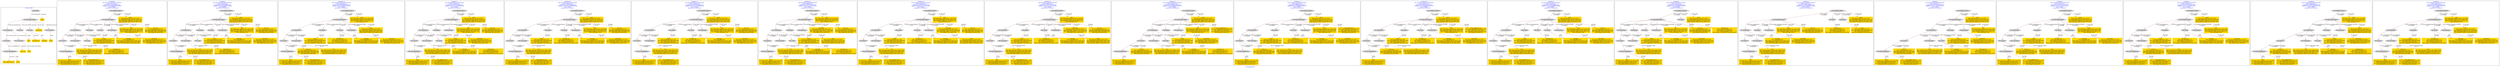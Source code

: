 digraph n0 {
fontcolor="blue"
remincross="true"
label="s16-s-hammer.xml"
subgraph cluster_0 {
label="1-correct model"
n2[style="filled",color="white",fillcolor="lightgray",label="E12_Production1"];
n3[style="filled",color="white",fillcolor="lightgray",label="E21_Person1"];
n4[style="filled",color="white",fillcolor="lightgray",label="E52_Time-Span1"];
n5[style="filled",color="white",fillcolor="lightgray",label="E82_Actor_Appellation1"];
n6[shape="plaintext",style="filled",fillcolor="gold",label="artist_uri"];
n7[style="filled",color="white",fillcolor="lightgray",label="E22_Man-Made_Object1"];
n8[style="filled",color="white",fillcolor="lightgray",label="E35_Title1"];
n9[style="filled",color="white",fillcolor="lightgray",label="E55_Type1"];
n10[shape="plaintext",style="filled",fillcolor="gold",label="description"];
n11[style="filled",color="white",fillcolor="lightgray",label="E78_Collection1"];
n12[shape="plaintext",style="filled",fillcolor="gold",label="title"];
n13[style="filled",color="white",fillcolor="lightgray",label="E38_Image1"];
n14[shape="plaintext",style="filled",fillcolor="gold",label="image"];
n15[shape="plaintext",style="filled",fillcolor="gold",label="year"];
n16[shape="plaintext",style="filled",fillcolor="gold",label="technique_uri"];
n17[shape="plaintext",style="filled",fillcolor="gold",label="technique"];
n18[shape="plaintext",style="filled",fillcolor="gold",label="name"];
n19[shape="plaintext",style="filled",fillcolor="gold",label="artist_appellation_uri"];
n20[shape="plaintext",style="filled",fillcolor="gold",label="artist"];
}
subgraph cluster_1 {
label="candidate 0\nlink coherence:0.9473684210526315\nnode coherence:1.0\nconfidence:0.4146718966851407\nmapping score:0.5048906322283803\ncost:18.99962\n-precision:0.53-recall:0.56"
n22[style="filled",color="white",fillcolor="lightgray",label="E12_Production1"];
n23[style="filled",color="white",fillcolor="lightgray",label="E21_Person1"];
n24[style="filled",color="white",fillcolor="lightgray",label="E52_Time-Span2"];
n25[style="filled",color="white",fillcolor="lightgray",label="E55_Type1"];
n26[style="filled",color="white",fillcolor="lightgray",label="E82_Actor_Appellation1"];
n27[style="filled",color="white",fillcolor="lightgray",label="E22_Man-Made_Object1"];
n28[style="filled",color="white",fillcolor="lightgray",label="E38_Image1"];
n29[style="filled",color="white",fillcolor="lightgray",label="E55_Type2"];
n30[style="filled",color="white",fillcolor="lightgray",label="E8_Acquisition1"];
n31[style="filled",color="white",fillcolor="lightgray",label="E33_Linguistic_Object2"];
n32[shape="plaintext",style="filled",fillcolor="gold",label="artist\n[E73_Information_Object,P3_has_note,0.304]\n[E82_Actor_Appellation,label,0.283]\n[E22_Man-Made_Object,P3_has_note,0.272]\n[E8_Acquisition,P3_has_note,0.14]"];
n33[shape="plaintext",style="filled",fillcolor="gold",label="name\n[E8_Acquisition,P3_has_note,0.359]\n[E73_Information_Object,P3_has_note,0.249]\n[E22_Man-Made_Object,P3_has_note,0.231]\n[E33_Linguistic_Object,P3_has_note,0.161]"];
n34[shape="plaintext",style="filled",fillcolor="gold",label="description\n[E8_Acquisition,P3_has_note,0.291]\n[E73_Information_Object,P3_has_note,0.263]\n[E22_Man-Made_Object,P3_has_note,0.227]\n[E30_Right,P3_has_note,0.219]"];
n35[shape="plaintext",style="filled",fillcolor="gold",label="year\n[E52_Time-Span,P82_at_some_time_within,0.525]\n[E52_Time-Span,P82a_begin_of_the_begin,0.253]\n[E73_Information_Object,P3_has_note,0.119]\n[E22_Man-Made_Object,P3_has_note,0.103]"];
n36[shape="plaintext",style="filled",fillcolor="gold",label="image\n[E38_Image,classLink,0.746]\n[E22_Man-Made_Object,classLink,0.099]\n[E21_Person,classLink,0.091]\n[E82_Actor_Appellation,classLink,0.065]"];
n37[shape="plaintext",style="filled",fillcolor="gold",label="technique_uri\n[E55_Type,classLink,0.417]\n[E57_Material,classLink,0.341]\n[E74_Group,classLink,0.241]\n[E29_Design_or_Procedure,P3_has_note,0.001]"];
n38[shape="plaintext",style="filled",fillcolor="gold",label="title\n[E73_Information_Object,P3_has_note,0.359]\n[E22_Man-Made_Object,P3_has_note,0.314]\n[E33_Linguistic_Object,P3_has_note,0.173]\n[E35_Title,label,0.154]"];
n39[shape="plaintext",style="filled",fillcolor="gold",label="artist_uri\n[E21_Person,classLink,0.475]\n[E82_Actor_Appellation,classLink,0.339]\n[E22_Man-Made_Object,classLink,0.101]\n[E38_Image,classLink,0.086]"];
n40[shape="plaintext",style="filled",fillcolor="gold",label="artist_appellation_uri\n[E82_Actor_Appellation,classLink,0.849]\n[E21_Person,classLink,0.109]\n[E22_Man-Made_Object,classLink,0.023]\n[E38_Image,classLink,0.02]"];
n41[shape="plaintext",style="filled",fillcolor="gold",label="technique\n[E55_Type,label,0.46]\n[E29_Design_or_Procedure,P3_has_note,0.422]\n[E73_Information_Object,P3_has_note,0.064]\n[E22_Man-Made_Object,P3_has_note,0.055]"];
}
subgraph cluster_2 {
label="candidate 1\nlink coherence:0.9473684210526315\nnode coherence:1.0\nconfidence:0.4146718966851407\nmapping score:0.5048906322283803\ncost:18.99964\n-precision:0.53-recall:0.56"
n43[style="filled",color="white",fillcolor="lightgray",label="E12_Production1"];
n44[style="filled",color="white",fillcolor="lightgray",label="E21_Person1"];
n45[style="filled",color="white",fillcolor="lightgray",label="E52_Time-Span2"];
n46[style="filled",color="white",fillcolor="lightgray",label="E55_Type1"];
n47[style="filled",color="white",fillcolor="lightgray",label="E82_Actor_Appellation1"];
n48[style="filled",color="white",fillcolor="lightgray",label="E22_Man-Made_Object1"];
n49[style="filled",color="white",fillcolor="lightgray",label="E38_Image1"];
n50[style="filled",color="white",fillcolor="lightgray",label="E55_Type3"];
n51[style="filled",color="white",fillcolor="lightgray",label="E8_Acquisition1"];
n52[style="filled",color="white",fillcolor="lightgray",label="E33_Linguistic_Object2"];
n53[shape="plaintext",style="filled",fillcolor="gold",label="artist\n[E73_Information_Object,P3_has_note,0.304]\n[E82_Actor_Appellation,label,0.283]\n[E22_Man-Made_Object,P3_has_note,0.272]\n[E8_Acquisition,P3_has_note,0.14]"];
n54[shape="plaintext",style="filled",fillcolor="gold",label="name\n[E8_Acquisition,P3_has_note,0.359]\n[E73_Information_Object,P3_has_note,0.249]\n[E22_Man-Made_Object,P3_has_note,0.231]\n[E33_Linguistic_Object,P3_has_note,0.161]"];
n55[shape="plaintext",style="filled",fillcolor="gold",label="description\n[E8_Acquisition,P3_has_note,0.291]\n[E73_Information_Object,P3_has_note,0.263]\n[E22_Man-Made_Object,P3_has_note,0.227]\n[E30_Right,P3_has_note,0.219]"];
n56[shape="plaintext",style="filled",fillcolor="gold",label="year\n[E52_Time-Span,P82_at_some_time_within,0.525]\n[E52_Time-Span,P82a_begin_of_the_begin,0.253]\n[E73_Information_Object,P3_has_note,0.119]\n[E22_Man-Made_Object,P3_has_note,0.103]"];
n57[shape="plaintext",style="filled",fillcolor="gold",label="image\n[E38_Image,classLink,0.746]\n[E22_Man-Made_Object,classLink,0.099]\n[E21_Person,classLink,0.091]\n[E82_Actor_Appellation,classLink,0.065]"];
n58[shape="plaintext",style="filled",fillcolor="gold",label="technique_uri\n[E55_Type,classLink,0.417]\n[E57_Material,classLink,0.341]\n[E74_Group,classLink,0.241]\n[E29_Design_or_Procedure,P3_has_note,0.001]"];
n59[shape="plaintext",style="filled",fillcolor="gold",label="title\n[E73_Information_Object,P3_has_note,0.359]\n[E22_Man-Made_Object,P3_has_note,0.314]\n[E33_Linguistic_Object,P3_has_note,0.173]\n[E35_Title,label,0.154]"];
n60[shape="plaintext",style="filled",fillcolor="gold",label="artist_uri\n[E21_Person,classLink,0.475]\n[E82_Actor_Appellation,classLink,0.339]\n[E22_Man-Made_Object,classLink,0.101]\n[E38_Image,classLink,0.086]"];
n61[shape="plaintext",style="filled",fillcolor="gold",label="artist_appellation_uri\n[E82_Actor_Appellation,classLink,0.849]\n[E21_Person,classLink,0.109]\n[E22_Man-Made_Object,classLink,0.023]\n[E38_Image,classLink,0.02]"];
n62[shape="plaintext",style="filled",fillcolor="gold",label="technique\n[E55_Type,label,0.46]\n[E29_Design_or_Procedure,P3_has_note,0.422]\n[E73_Information_Object,P3_has_note,0.064]\n[E22_Man-Made_Object,P3_has_note,0.055]"];
}
subgraph cluster_3 {
label="candidate 10\nlink coherence:0.9444444444444444\nnode coherence:1.0\nconfidence:0.44499748092336705\nmapping score:0.514999160307789\ncost:17.99969\n-precision:0.67-recall:0.67"
n64[style="filled",color="white",fillcolor="lightgray",label="E12_Production1"];
n65[style="filled",color="white",fillcolor="lightgray",label="E21_Person1"];
n66[style="filled",color="white",fillcolor="lightgray",label="E52_Time-Span2"];
n67[style="filled",color="white",fillcolor="lightgray",label="E82_Actor_Appellation1"];
n68[style="filled",color="white",fillcolor="lightgray",label="E22_Man-Made_Object1"];
n69[style="filled",color="white",fillcolor="lightgray",label="E38_Image1"];
n70[style="filled",color="white",fillcolor="lightgray",label="E55_Type3"];
n71[style="filled",color="white",fillcolor="lightgray",label="E8_Acquisition1"];
n72[style="filled",color="white",fillcolor="lightgray",label="E33_Linguistic_Object2"];
n73[shape="plaintext",style="filled",fillcolor="gold",label="artist\n[E73_Information_Object,P3_has_note,0.304]\n[E82_Actor_Appellation,label,0.283]\n[E22_Man-Made_Object,P3_has_note,0.272]\n[E8_Acquisition,P3_has_note,0.14]"];
n74[shape="plaintext",style="filled",fillcolor="gold",label="description\n[E8_Acquisition,P3_has_note,0.291]\n[E73_Information_Object,P3_has_note,0.263]\n[E22_Man-Made_Object,P3_has_note,0.227]\n[E30_Right,P3_has_note,0.219]"];
n75[shape="plaintext",style="filled",fillcolor="gold",label="title\n[E73_Information_Object,P3_has_note,0.359]\n[E22_Man-Made_Object,P3_has_note,0.314]\n[E33_Linguistic_Object,P3_has_note,0.173]\n[E35_Title,label,0.154]"];
n76[shape="plaintext",style="filled",fillcolor="gold",label="year\n[E52_Time-Span,P82_at_some_time_within,0.525]\n[E52_Time-Span,P82a_begin_of_the_begin,0.253]\n[E73_Information_Object,P3_has_note,0.119]\n[E22_Man-Made_Object,P3_has_note,0.103]"];
n77[shape="plaintext",style="filled",fillcolor="gold",label="image\n[E38_Image,classLink,0.746]\n[E22_Man-Made_Object,classLink,0.099]\n[E21_Person,classLink,0.091]\n[E82_Actor_Appellation,classLink,0.065]"];
n78[shape="plaintext",style="filled",fillcolor="gold",label="technique_uri\n[E55_Type,classLink,0.417]\n[E57_Material,classLink,0.341]\n[E74_Group,classLink,0.241]\n[E29_Design_or_Procedure,P3_has_note,0.001]"];
n79[shape="plaintext",style="filled",fillcolor="gold",label="name\n[E8_Acquisition,P3_has_note,0.359]\n[E73_Information_Object,P3_has_note,0.249]\n[E22_Man-Made_Object,P3_has_note,0.231]\n[E33_Linguistic_Object,P3_has_note,0.161]"];
n80[shape="plaintext",style="filled",fillcolor="gold",label="artist_appellation_uri\n[E82_Actor_Appellation,classLink,0.849]\n[E21_Person,classLink,0.109]\n[E22_Man-Made_Object,classLink,0.023]\n[E38_Image,classLink,0.02]"];
n81[shape="plaintext",style="filled",fillcolor="gold",label="technique\n[E55_Type,label,0.46]\n[E29_Design_or_Procedure,P3_has_note,0.422]\n[E73_Information_Object,P3_has_note,0.064]\n[E22_Man-Made_Object,P3_has_note,0.055]"];
n82[shape="plaintext",style="filled",fillcolor="gold",label="artist_uri\n[E21_Person,classLink,0.475]\n[E82_Actor_Appellation,classLink,0.339]\n[E22_Man-Made_Object,classLink,0.101]\n[E38_Image,classLink,0.086]"];
}
subgraph cluster_4 {
label="candidate 11\nlink coherence:0.9444444444444444\nnode coherence:1.0\nconfidence:0.4146718966851407\nmapping score:0.5215572988950469\ncost:17.99964\n-precision:0.56-recall:0.56"
n84[style="filled",color="white",fillcolor="lightgray",label="E12_Production1"];
n85[style="filled",color="white",fillcolor="lightgray",label="E21_Person1"];
n86[style="filled",color="white",fillcolor="lightgray",label="E52_Time-Span2"];
n87[style="filled",color="white",fillcolor="lightgray",label="E55_Type1"];
n88[style="filled",color="white",fillcolor="lightgray",label="E82_Actor_Appellation1"];
n89[style="filled",color="white",fillcolor="lightgray",label="E22_Man-Made_Object1"];
n90[style="filled",color="white",fillcolor="lightgray",label="E38_Image1"];
n91[style="filled",color="white",fillcolor="lightgray",label="E8_Acquisition1"];
n92[style="filled",color="white",fillcolor="lightgray",label="E33_Linguistic_Object2"];
n93[shape="plaintext",style="filled",fillcolor="gold",label="artist\n[E73_Information_Object,P3_has_note,0.304]\n[E82_Actor_Appellation,label,0.283]\n[E22_Man-Made_Object,P3_has_note,0.272]\n[E8_Acquisition,P3_has_note,0.14]"];
n94[shape="plaintext",style="filled",fillcolor="gold",label="name\n[E8_Acquisition,P3_has_note,0.359]\n[E73_Information_Object,P3_has_note,0.249]\n[E22_Man-Made_Object,P3_has_note,0.231]\n[E33_Linguistic_Object,P3_has_note,0.161]"];
n95[shape="plaintext",style="filled",fillcolor="gold",label="description\n[E8_Acquisition,P3_has_note,0.291]\n[E73_Information_Object,P3_has_note,0.263]\n[E22_Man-Made_Object,P3_has_note,0.227]\n[E30_Right,P3_has_note,0.219]"];
n96[shape="plaintext",style="filled",fillcolor="gold",label="technique\n[E55_Type,label,0.46]\n[E29_Design_or_Procedure,P3_has_note,0.422]\n[E73_Information_Object,P3_has_note,0.064]\n[E22_Man-Made_Object,P3_has_note,0.055]"];
n97[shape="plaintext",style="filled",fillcolor="gold",label="year\n[E52_Time-Span,P82_at_some_time_within,0.525]\n[E52_Time-Span,P82a_begin_of_the_begin,0.253]\n[E73_Information_Object,P3_has_note,0.119]\n[E22_Man-Made_Object,P3_has_note,0.103]"];
n98[shape="plaintext",style="filled",fillcolor="gold",label="image\n[E38_Image,classLink,0.746]\n[E22_Man-Made_Object,classLink,0.099]\n[E21_Person,classLink,0.091]\n[E82_Actor_Appellation,classLink,0.065]"];
n99[shape="plaintext",style="filled",fillcolor="gold",label="technique_uri\n[E55_Type,classLink,0.417]\n[E57_Material,classLink,0.341]\n[E74_Group,classLink,0.241]\n[E29_Design_or_Procedure,P3_has_note,0.001]"];
n100[shape="plaintext",style="filled",fillcolor="gold",label="title\n[E73_Information_Object,P3_has_note,0.359]\n[E22_Man-Made_Object,P3_has_note,0.314]\n[E33_Linguistic_Object,P3_has_note,0.173]\n[E35_Title,label,0.154]"];
n101[shape="plaintext",style="filled",fillcolor="gold",label="artist_uri\n[E21_Person,classLink,0.475]\n[E82_Actor_Appellation,classLink,0.339]\n[E22_Man-Made_Object,classLink,0.101]\n[E38_Image,classLink,0.086]"];
n102[shape="plaintext",style="filled",fillcolor="gold",label="artist_appellation_uri\n[E82_Actor_Appellation,classLink,0.849]\n[E21_Person,classLink,0.109]\n[E22_Man-Made_Object,classLink,0.023]\n[E38_Image,classLink,0.02]"];
}
subgraph cluster_5 {
label="candidate 12\nlink coherence:0.9444444444444444\nnode coherence:1.0\nconfidence:0.4146718966851407\nmapping score:0.5215572988950469\ncost:17.99967\n-precision:0.61-recall:0.61"
n104[style="filled",color="white",fillcolor="lightgray",label="E12_Production1"];
n105[style="filled",color="white",fillcolor="lightgray",label="E21_Person1"];
n106[style="filled",color="white",fillcolor="lightgray",label="E52_Time-Span2"];
n107[style="filled",color="white",fillcolor="lightgray",label="E82_Actor_Appellation1"];
n108[style="filled",color="white",fillcolor="lightgray",label="E22_Man-Made_Object1"];
n109[style="filled",color="white",fillcolor="lightgray",label="E38_Image1"];
n110[style="filled",color="white",fillcolor="lightgray",label="E55_Type2"];
n111[style="filled",color="white",fillcolor="lightgray",label="E8_Acquisition1"];
n112[style="filled",color="white",fillcolor="lightgray",label="E33_Linguistic_Object2"];
n113[shape="plaintext",style="filled",fillcolor="gold",label="artist\n[E73_Information_Object,P3_has_note,0.304]\n[E82_Actor_Appellation,label,0.283]\n[E22_Man-Made_Object,P3_has_note,0.272]\n[E8_Acquisition,P3_has_note,0.14]"];
n114[shape="plaintext",style="filled",fillcolor="gold",label="name\n[E8_Acquisition,P3_has_note,0.359]\n[E73_Information_Object,P3_has_note,0.249]\n[E22_Man-Made_Object,P3_has_note,0.231]\n[E33_Linguistic_Object,P3_has_note,0.161]"];
n115[shape="plaintext",style="filled",fillcolor="gold",label="description\n[E8_Acquisition,P3_has_note,0.291]\n[E73_Information_Object,P3_has_note,0.263]\n[E22_Man-Made_Object,P3_has_note,0.227]\n[E30_Right,P3_has_note,0.219]"];
n116[shape="plaintext",style="filled",fillcolor="gold",label="year\n[E52_Time-Span,P82_at_some_time_within,0.525]\n[E52_Time-Span,P82a_begin_of_the_begin,0.253]\n[E73_Information_Object,P3_has_note,0.119]\n[E22_Man-Made_Object,P3_has_note,0.103]"];
n117[shape="plaintext",style="filled",fillcolor="gold",label="image\n[E38_Image,classLink,0.746]\n[E22_Man-Made_Object,classLink,0.099]\n[E21_Person,classLink,0.091]\n[E82_Actor_Appellation,classLink,0.065]"];
n118[shape="plaintext",style="filled",fillcolor="gold",label="title\n[E73_Information_Object,P3_has_note,0.359]\n[E22_Man-Made_Object,P3_has_note,0.314]\n[E33_Linguistic_Object,P3_has_note,0.173]\n[E35_Title,label,0.154]"];
n119[shape="plaintext",style="filled",fillcolor="gold",label="artist_uri\n[E21_Person,classLink,0.475]\n[E82_Actor_Appellation,classLink,0.339]\n[E22_Man-Made_Object,classLink,0.101]\n[E38_Image,classLink,0.086]"];
n120[shape="plaintext",style="filled",fillcolor="gold",label="artist_appellation_uri\n[E82_Actor_Appellation,classLink,0.849]\n[E21_Person,classLink,0.109]\n[E22_Man-Made_Object,classLink,0.023]\n[E38_Image,classLink,0.02]"];
n121[shape="plaintext",style="filled",fillcolor="gold",label="technique_uri\n[E55_Type,classLink,0.417]\n[E57_Material,classLink,0.341]\n[E74_Group,classLink,0.241]\n[E29_Design_or_Procedure,P3_has_note,0.001]"];
n122[shape="plaintext",style="filled",fillcolor="gold",label="technique\n[E55_Type,label,0.46]\n[E29_Design_or_Procedure,P3_has_note,0.422]\n[E73_Information_Object,P3_has_note,0.064]\n[E22_Man-Made_Object,P3_has_note,0.055]"];
}
subgraph cluster_6 {
label="candidate 13\nlink coherence:0.9444444444444444\nnode coherence:1.0\nconfidence:0.4146718966851407\nmapping score:0.5215572988950469\ncost:17.99969\n-precision:0.61-recall:0.61"
n124[style="filled",color="white",fillcolor="lightgray",label="E12_Production1"];
n125[style="filled",color="white",fillcolor="lightgray",label="E21_Person1"];
n126[style="filled",color="white",fillcolor="lightgray",label="E52_Time-Span2"];
n127[style="filled",color="white",fillcolor="lightgray",label="E82_Actor_Appellation1"];
n128[style="filled",color="white",fillcolor="lightgray",label="E22_Man-Made_Object1"];
n129[style="filled",color="white",fillcolor="lightgray",label="E38_Image1"];
n130[style="filled",color="white",fillcolor="lightgray",label="E55_Type3"];
n131[style="filled",color="white",fillcolor="lightgray",label="E8_Acquisition1"];
n132[style="filled",color="white",fillcolor="lightgray",label="E33_Linguistic_Object2"];
n133[shape="plaintext",style="filled",fillcolor="gold",label="artist\n[E73_Information_Object,P3_has_note,0.304]\n[E82_Actor_Appellation,label,0.283]\n[E22_Man-Made_Object,P3_has_note,0.272]\n[E8_Acquisition,P3_has_note,0.14]"];
n134[shape="plaintext",style="filled",fillcolor="gold",label="name\n[E8_Acquisition,P3_has_note,0.359]\n[E73_Information_Object,P3_has_note,0.249]\n[E22_Man-Made_Object,P3_has_note,0.231]\n[E33_Linguistic_Object,P3_has_note,0.161]"];
n135[shape="plaintext",style="filled",fillcolor="gold",label="description\n[E8_Acquisition,P3_has_note,0.291]\n[E73_Information_Object,P3_has_note,0.263]\n[E22_Man-Made_Object,P3_has_note,0.227]\n[E30_Right,P3_has_note,0.219]"];
n136[shape="plaintext",style="filled",fillcolor="gold",label="year\n[E52_Time-Span,P82_at_some_time_within,0.525]\n[E52_Time-Span,P82a_begin_of_the_begin,0.253]\n[E73_Information_Object,P3_has_note,0.119]\n[E22_Man-Made_Object,P3_has_note,0.103]"];
n137[shape="plaintext",style="filled",fillcolor="gold",label="image\n[E38_Image,classLink,0.746]\n[E22_Man-Made_Object,classLink,0.099]\n[E21_Person,classLink,0.091]\n[E82_Actor_Appellation,classLink,0.065]"];
n138[shape="plaintext",style="filled",fillcolor="gold",label="technique_uri\n[E55_Type,classLink,0.417]\n[E57_Material,classLink,0.341]\n[E74_Group,classLink,0.241]\n[E29_Design_or_Procedure,P3_has_note,0.001]"];
n139[shape="plaintext",style="filled",fillcolor="gold",label="title\n[E73_Information_Object,P3_has_note,0.359]\n[E22_Man-Made_Object,P3_has_note,0.314]\n[E33_Linguistic_Object,P3_has_note,0.173]\n[E35_Title,label,0.154]"];
n140[shape="plaintext",style="filled",fillcolor="gold",label="artist_uri\n[E21_Person,classLink,0.475]\n[E82_Actor_Appellation,classLink,0.339]\n[E22_Man-Made_Object,classLink,0.101]\n[E38_Image,classLink,0.086]"];
n141[shape="plaintext",style="filled",fillcolor="gold",label="artist_appellation_uri\n[E82_Actor_Appellation,classLink,0.849]\n[E21_Person,classLink,0.109]\n[E22_Man-Made_Object,classLink,0.023]\n[E38_Image,classLink,0.02]"];
n142[shape="plaintext",style="filled",fillcolor="gold",label="technique\n[E55_Type,label,0.46]\n[E29_Design_or_Procedure,P3_has_note,0.422]\n[E73_Information_Object,P3_has_note,0.064]\n[E22_Man-Made_Object,P3_has_note,0.055]"];
}
subgraph cluster_7 {
label="candidate 14\nlink coherence:0.9444444444444444\nnode coherence:1.0\nconfidence:0.4138107302560729\nmapping score:0.521270243418691\ncost:17.99964\n-precision:0.61-recall:0.61"
n144[style="filled",color="white",fillcolor="lightgray",label="E12_Production1"];
n145[style="filled",color="white",fillcolor="lightgray",label="E21_Person1"];
n146[style="filled",color="white",fillcolor="lightgray",label="E52_Time-Span2"];
n147[style="filled",color="white",fillcolor="lightgray",label="E55_Type1"];
n148[style="filled",color="white",fillcolor="lightgray",label="E82_Actor_Appellation1"];
n149[style="filled",color="white",fillcolor="lightgray",label="E22_Man-Made_Object1"];
n150[style="filled",color="white",fillcolor="lightgray",label="E38_Image1"];
n151[style="filled",color="white",fillcolor="lightgray",label="E8_Acquisition1"];
n152[style="filled",color="white",fillcolor="lightgray",label="E33_Linguistic_Object2"];
n153[shape="plaintext",style="filled",fillcolor="gold",label="artist\n[E73_Information_Object,P3_has_note,0.304]\n[E82_Actor_Appellation,label,0.283]\n[E22_Man-Made_Object,P3_has_note,0.272]\n[E8_Acquisition,P3_has_note,0.14]"];
n154[shape="plaintext",style="filled",fillcolor="gold",label="name\n[E8_Acquisition,P3_has_note,0.359]\n[E73_Information_Object,P3_has_note,0.249]\n[E22_Man-Made_Object,P3_has_note,0.231]\n[E33_Linguistic_Object,P3_has_note,0.161]"];
n155[shape="plaintext",style="filled",fillcolor="gold",label="title\n[E73_Information_Object,P3_has_note,0.359]\n[E22_Man-Made_Object,P3_has_note,0.314]\n[E33_Linguistic_Object,P3_has_note,0.173]\n[E35_Title,label,0.154]"];
n156[shape="plaintext",style="filled",fillcolor="gold",label="technique\n[E55_Type,label,0.46]\n[E29_Design_or_Procedure,P3_has_note,0.422]\n[E73_Information_Object,P3_has_note,0.064]\n[E22_Man-Made_Object,P3_has_note,0.055]"];
n157[shape="plaintext",style="filled",fillcolor="gold",label="year\n[E52_Time-Span,P82_at_some_time_within,0.525]\n[E52_Time-Span,P82a_begin_of_the_begin,0.253]\n[E73_Information_Object,P3_has_note,0.119]\n[E22_Man-Made_Object,P3_has_note,0.103]"];
n158[shape="plaintext",style="filled",fillcolor="gold",label="image\n[E38_Image,classLink,0.746]\n[E22_Man-Made_Object,classLink,0.099]\n[E21_Person,classLink,0.091]\n[E82_Actor_Appellation,classLink,0.065]"];
n159[shape="plaintext",style="filled",fillcolor="gold",label="technique_uri\n[E55_Type,classLink,0.417]\n[E57_Material,classLink,0.341]\n[E74_Group,classLink,0.241]\n[E29_Design_or_Procedure,P3_has_note,0.001]"];
n160[shape="plaintext",style="filled",fillcolor="gold",label="description\n[E8_Acquisition,P3_has_note,0.291]\n[E73_Information_Object,P3_has_note,0.263]\n[E22_Man-Made_Object,P3_has_note,0.227]\n[E30_Right,P3_has_note,0.219]"];
n161[shape="plaintext",style="filled",fillcolor="gold",label="artist_uri\n[E21_Person,classLink,0.475]\n[E82_Actor_Appellation,classLink,0.339]\n[E22_Man-Made_Object,classLink,0.101]\n[E38_Image,classLink,0.086]"];
n162[shape="plaintext",style="filled",fillcolor="gold",label="artist_appellation_uri\n[E82_Actor_Appellation,classLink,0.849]\n[E21_Person,classLink,0.109]\n[E22_Man-Made_Object,classLink,0.023]\n[E38_Image,classLink,0.02]"];
}
subgraph cluster_8 {
label="candidate 15\nlink coherence:0.9444444444444444\nnode coherence:1.0\nconfidence:0.4138107302560729\nmapping score:0.521270243418691\ncost:17.99967\n-precision:0.67-recall:0.67"
n164[style="filled",color="white",fillcolor="lightgray",label="E12_Production1"];
n165[style="filled",color="white",fillcolor="lightgray",label="E21_Person1"];
n166[style="filled",color="white",fillcolor="lightgray",label="E52_Time-Span2"];
n167[style="filled",color="white",fillcolor="lightgray",label="E82_Actor_Appellation1"];
n168[style="filled",color="white",fillcolor="lightgray",label="E22_Man-Made_Object1"];
n169[style="filled",color="white",fillcolor="lightgray",label="E38_Image1"];
n170[style="filled",color="white",fillcolor="lightgray",label="E55_Type2"];
n171[style="filled",color="white",fillcolor="lightgray",label="E8_Acquisition1"];
n172[style="filled",color="white",fillcolor="lightgray",label="E33_Linguistic_Object2"];
n173[shape="plaintext",style="filled",fillcolor="gold",label="artist\n[E73_Information_Object,P3_has_note,0.304]\n[E82_Actor_Appellation,label,0.283]\n[E22_Man-Made_Object,P3_has_note,0.272]\n[E8_Acquisition,P3_has_note,0.14]"];
n174[shape="plaintext",style="filled",fillcolor="gold",label="name\n[E8_Acquisition,P3_has_note,0.359]\n[E73_Information_Object,P3_has_note,0.249]\n[E22_Man-Made_Object,P3_has_note,0.231]\n[E33_Linguistic_Object,P3_has_note,0.161]"];
n175[shape="plaintext",style="filled",fillcolor="gold",label="title\n[E73_Information_Object,P3_has_note,0.359]\n[E22_Man-Made_Object,P3_has_note,0.314]\n[E33_Linguistic_Object,P3_has_note,0.173]\n[E35_Title,label,0.154]"];
n176[shape="plaintext",style="filled",fillcolor="gold",label="year\n[E52_Time-Span,P82_at_some_time_within,0.525]\n[E52_Time-Span,P82a_begin_of_the_begin,0.253]\n[E73_Information_Object,P3_has_note,0.119]\n[E22_Man-Made_Object,P3_has_note,0.103]"];
n177[shape="plaintext",style="filled",fillcolor="gold",label="image\n[E38_Image,classLink,0.746]\n[E22_Man-Made_Object,classLink,0.099]\n[E21_Person,classLink,0.091]\n[E82_Actor_Appellation,classLink,0.065]"];
n178[shape="plaintext",style="filled",fillcolor="gold",label="description\n[E8_Acquisition,P3_has_note,0.291]\n[E73_Information_Object,P3_has_note,0.263]\n[E22_Man-Made_Object,P3_has_note,0.227]\n[E30_Right,P3_has_note,0.219]"];
n179[shape="plaintext",style="filled",fillcolor="gold",label="artist_uri\n[E21_Person,classLink,0.475]\n[E82_Actor_Appellation,classLink,0.339]\n[E22_Man-Made_Object,classLink,0.101]\n[E38_Image,classLink,0.086]"];
n180[shape="plaintext",style="filled",fillcolor="gold",label="artist_appellation_uri\n[E82_Actor_Appellation,classLink,0.849]\n[E21_Person,classLink,0.109]\n[E22_Man-Made_Object,classLink,0.023]\n[E38_Image,classLink,0.02]"];
n181[shape="plaintext",style="filled",fillcolor="gold",label="technique_uri\n[E55_Type,classLink,0.417]\n[E57_Material,classLink,0.341]\n[E74_Group,classLink,0.241]\n[E29_Design_or_Procedure,P3_has_note,0.001]"];
n182[shape="plaintext",style="filled",fillcolor="gold",label="technique\n[E55_Type,label,0.46]\n[E29_Design_or_Procedure,P3_has_note,0.422]\n[E73_Information_Object,P3_has_note,0.064]\n[E22_Man-Made_Object,P3_has_note,0.055]"];
}
subgraph cluster_9 {
label="candidate 16\nlink coherence:0.9444444444444444\nnode coherence:1.0\nconfidence:0.4138107302560729\nmapping score:0.521270243418691\ncost:17.99969\n-precision:0.67-recall:0.67"
n184[style="filled",color="white",fillcolor="lightgray",label="E12_Production1"];
n185[style="filled",color="white",fillcolor="lightgray",label="E21_Person1"];
n186[style="filled",color="white",fillcolor="lightgray",label="E52_Time-Span2"];
n187[style="filled",color="white",fillcolor="lightgray",label="E82_Actor_Appellation1"];
n188[style="filled",color="white",fillcolor="lightgray",label="E22_Man-Made_Object1"];
n189[style="filled",color="white",fillcolor="lightgray",label="E38_Image1"];
n190[style="filled",color="white",fillcolor="lightgray",label="E55_Type3"];
n191[style="filled",color="white",fillcolor="lightgray",label="E8_Acquisition1"];
n192[style="filled",color="white",fillcolor="lightgray",label="E33_Linguistic_Object2"];
n193[shape="plaintext",style="filled",fillcolor="gold",label="artist\n[E73_Information_Object,P3_has_note,0.304]\n[E82_Actor_Appellation,label,0.283]\n[E22_Man-Made_Object,P3_has_note,0.272]\n[E8_Acquisition,P3_has_note,0.14]"];
n194[shape="plaintext",style="filled",fillcolor="gold",label="name\n[E8_Acquisition,P3_has_note,0.359]\n[E73_Information_Object,P3_has_note,0.249]\n[E22_Man-Made_Object,P3_has_note,0.231]\n[E33_Linguistic_Object,P3_has_note,0.161]"];
n195[shape="plaintext",style="filled",fillcolor="gold",label="title\n[E73_Information_Object,P3_has_note,0.359]\n[E22_Man-Made_Object,P3_has_note,0.314]\n[E33_Linguistic_Object,P3_has_note,0.173]\n[E35_Title,label,0.154]"];
n196[shape="plaintext",style="filled",fillcolor="gold",label="year\n[E52_Time-Span,P82_at_some_time_within,0.525]\n[E52_Time-Span,P82a_begin_of_the_begin,0.253]\n[E73_Information_Object,P3_has_note,0.119]\n[E22_Man-Made_Object,P3_has_note,0.103]"];
n197[shape="plaintext",style="filled",fillcolor="gold",label="image\n[E38_Image,classLink,0.746]\n[E22_Man-Made_Object,classLink,0.099]\n[E21_Person,classLink,0.091]\n[E82_Actor_Appellation,classLink,0.065]"];
n198[shape="plaintext",style="filled",fillcolor="gold",label="technique_uri\n[E55_Type,classLink,0.417]\n[E57_Material,classLink,0.341]\n[E74_Group,classLink,0.241]\n[E29_Design_or_Procedure,P3_has_note,0.001]"];
n199[shape="plaintext",style="filled",fillcolor="gold",label="description\n[E8_Acquisition,P3_has_note,0.291]\n[E73_Information_Object,P3_has_note,0.263]\n[E22_Man-Made_Object,P3_has_note,0.227]\n[E30_Right,P3_has_note,0.219]"];
n200[shape="plaintext",style="filled",fillcolor="gold",label="artist_uri\n[E21_Person,classLink,0.475]\n[E82_Actor_Appellation,classLink,0.339]\n[E22_Man-Made_Object,classLink,0.101]\n[E38_Image,classLink,0.086]"];
n201[shape="plaintext",style="filled",fillcolor="gold",label="artist_appellation_uri\n[E82_Actor_Appellation,classLink,0.849]\n[E21_Person,classLink,0.109]\n[E22_Man-Made_Object,classLink,0.023]\n[E38_Image,classLink,0.02]"];
n202[shape="plaintext",style="filled",fillcolor="gold",label="technique\n[E55_Type,label,0.46]\n[E29_Design_or_Procedure,P3_has_note,0.422]\n[E73_Information_Object,P3_has_note,0.064]\n[E22_Man-Made_Object,P3_has_note,0.055]"];
}
subgraph cluster_10 {
label="candidate 17\nlink coherence:0.9444444444444444\nnode coherence:1.0\nconfidence:0.3695391526291827\nmapping score:0.4898463842097276\ncost:17.99964\n-precision:0.56-recall:0.56"
n204[style="filled",color="white",fillcolor="lightgray",label="E12_Production1"];
n205[style="filled",color="white",fillcolor="lightgray",label="E21_Person1"];
n206[style="filled",color="white",fillcolor="lightgray",label="E52_Time-Span2"];
n207[style="filled",color="white",fillcolor="lightgray",label="E55_Type1"];
n208[style="filled",color="white",fillcolor="lightgray",label="E82_Actor_Appellation1"];
n209[style="filled",color="white",fillcolor="lightgray",label="E22_Man-Made_Object1"];
n210[style="filled",color="white",fillcolor="lightgray",label="E38_Image1"];
n211[style="filled",color="white",fillcolor="lightgray",label="E8_Acquisition1"];
n212[style="filled",color="white",fillcolor="lightgray",label="E33_Linguistic_Object2"];
n213[shape="plaintext",style="filled",fillcolor="gold",label="artist\n[E73_Information_Object,P3_has_note,0.304]\n[E82_Actor_Appellation,label,0.283]\n[E22_Man-Made_Object,P3_has_note,0.272]\n[E8_Acquisition,P3_has_note,0.14]"];
n214[shape="plaintext",style="filled",fillcolor="gold",label="name\n[E8_Acquisition,P3_has_note,0.359]\n[E73_Information_Object,P3_has_note,0.249]\n[E22_Man-Made_Object,P3_has_note,0.231]\n[E33_Linguistic_Object,P3_has_note,0.161]"];
n215[shape="plaintext",style="filled",fillcolor="gold",label="description\n[E8_Acquisition,P3_has_note,0.291]\n[E73_Information_Object,P3_has_note,0.263]\n[E22_Man-Made_Object,P3_has_note,0.227]\n[E30_Right,P3_has_note,0.219]"];
n216[shape="plaintext",style="filled",fillcolor="gold",label="technique\n[E55_Type,label,0.46]\n[E29_Design_or_Procedure,P3_has_note,0.422]\n[E73_Information_Object,P3_has_note,0.064]\n[E22_Man-Made_Object,P3_has_note,0.055]"];
n217[shape="plaintext",style="filled",fillcolor="gold",label="year\n[E52_Time-Span,P82_at_some_time_within,0.525]\n[E52_Time-Span,P82a_begin_of_the_begin,0.253]\n[E73_Information_Object,P3_has_note,0.119]\n[E22_Man-Made_Object,P3_has_note,0.103]"];
n218[shape="plaintext",style="filled",fillcolor="gold",label="image\n[E38_Image,classLink,0.746]\n[E22_Man-Made_Object,classLink,0.099]\n[E21_Person,classLink,0.091]\n[E82_Actor_Appellation,classLink,0.065]"];
n219[shape="plaintext",style="filled",fillcolor="gold",label="technique_uri\n[E55_Type,classLink,0.417]\n[E57_Material,classLink,0.341]\n[E74_Group,classLink,0.241]\n[E29_Design_or_Procedure,P3_has_note,0.001]"];
n220[shape="plaintext",style="filled",fillcolor="gold",label="title\n[E73_Information_Object,P3_has_note,0.359]\n[E22_Man-Made_Object,P3_has_note,0.314]\n[E33_Linguistic_Object,P3_has_note,0.173]\n[E35_Title,label,0.154]"];
n221[shape="plaintext",style="filled",fillcolor="gold",label="artist_appellation_uri\n[E82_Actor_Appellation,classLink,0.849]\n[E21_Person,classLink,0.109]\n[E22_Man-Made_Object,classLink,0.023]\n[E38_Image,classLink,0.02]"];
n222[shape="plaintext",style="filled",fillcolor="gold",label="artist_uri\n[E21_Person,classLink,0.475]\n[E82_Actor_Appellation,classLink,0.339]\n[E22_Man-Made_Object,classLink,0.101]\n[E38_Image,classLink,0.086]"];
}
subgraph cluster_11 {
label="candidate 18\nlink coherence:0.9444444444444444\nnode coherence:1.0\nconfidence:0.3695391526291827\nmapping score:0.4898463842097276\ncost:17.99967\n-precision:0.61-recall:0.61"
n224[style="filled",color="white",fillcolor="lightgray",label="E12_Production1"];
n225[style="filled",color="white",fillcolor="lightgray",label="E21_Person1"];
n226[style="filled",color="white",fillcolor="lightgray",label="E52_Time-Span2"];
n227[style="filled",color="white",fillcolor="lightgray",label="E82_Actor_Appellation1"];
n228[style="filled",color="white",fillcolor="lightgray",label="E22_Man-Made_Object1"];
n229[style="filled",color="white",fillcolor="lightgray",label="E38_Image1"];
n230[style="filled",color="white",fillcolor="lightgray",label="E55_Type2"];
n231[style="filled",color="white",fillcolor="lightgray",label="E8_Acquisition1"];
n232[style="filled",color="white",fillcolor="lightgray",label="E33_Linguistic_Object2"];
n233[shape="plaintext",style="filled",fillcolor="gold",label="artist\n[E73_Information_Object,P3_has_note,0.304]\n[E82_Actor_Appellation,label,0.283]\n[E22_Man-Made_Object,P3_has_note,0.272]\n[E8_Acquisition,P3_has_note,0.14]"];
n234[shape="plaintext",style="filled",fillcolor="gold",label="name\n[E8_Acquisition,P3_has_note,0.359]\n[E73_Information_Object,P3_has_note,0.249]\n[E22_Man-Made_Object,P3_has_note,0.231]\n[E33_Linguistic_Object,P3_has_note,0.161]"];
n235[shape="plaintext",style="filled",fillcolor="gold",label="description\n[E8_Acquisition,P3_has_note,0.291]\n[E73_Information_Object,P3_has_note,0.263]\n[E22_Man-Made_Object,P3_has_note,0.227]\n[E30_Right,P3_has_note,0.219]"];
n236[shape="plaintext",style="filled",fillcolor="gold",label="year\n[E52_Time-Span,P82_at_some_time_within,0.525]\n[E52_Time-Span,P82a_begin_of_the_begin,0.253]\n[E73_Information_Object,P3_has_note,0.119]\n[E22_Man-Made_Object,P3_has_note,0.103]"];
n237[shape="plaintext",style="filled",fillcolor="gold",label="image\n[E38_Image,classLink,0.746]\n[E22_Man-Made_Object,classLink,0.099]\n[E21_Person,classLink,0.091]\n[E82_Actor_Appellation,classLink,0.065]"];
n238[shape="plaintext",style="filled",fillcolor="gold",label="title\n[E73_Information_Object,P3_has_note,0.359]\n[E22_Man-Made_Object,P3_has_note,0.314]\n[E33_Linguistic_Object,P3_has_note,0.173]\n[E35_Title,label,0.154]"];
n239[shape="plaintext",style="filled",fillcolor="gold",label="artist_appellation_uri\n[E82_Actor_Appellation,classLink,0.849]\n[E21_Person,classLink,0.109]\n[E22_Man-Made_Object,classLink,0.023]\n[E38_Image,classLink,0.02]"];
n240[shape="plaintext",style="filled",fillcolor="gold",label="technique_uri\n[E55_Type,classLink,0.417]\n[E57_Material,classLink,0.341]\n[E74_Group,classLink,0.241]\n[E29_Design_or_Procedure,P3_has_note,0.001]"];
n241[shape="plaintext",style="filled",fillcolor="gold",label="artist_uri\n[E21_Person,classLink,0.475]\n[E82_Actor_Appellation,classLink,0.339]\n[E22_Man-Made_Object,classLink,0.101]\n[E38_Image,classLink,0.086]"];
n242[shape="plaintext",style="filled",fillcolor="gold",label="technique\n[E55_Type,label,0.46]\n[E29_Design_or_Procedure,P3_has_note,0.422]\n[E73_Information_Object,P3_has_note,0.064]\n[E22_Man-Made_Object,P3_has_note,0.055]"];
}
subgraph cluster_12 {
label="candidate 19\nlink coherence:0.9444444444444444\nnode coherence:1.0\nconfidence:0.3695391526291827\nmapping score:0.4898463842097276\ncost:17.99969\n-precision:0.61-recall:0.61"
n244[style="filled",color="white",fillcolor="lightgray",label="E12_Production1"];
n245[style="filled",color="white",fillcolor="lightgray",label="E21_Person1"];
n246[style="filled",color="white",fillcolor="lightgray",label="E52_Time-Span2"];
n247[style="filled",color="white",fillcolor="lightgray",label="E82_Actor_Appellation1"];
n248[style="filled",color="white",fillcolor="lightgray",label="E22_Man-Made_Object1"];
n249[style="filled",color="white",fillcolor="lightgray",label="E38_Image1"];
n250[style="filled",color="white",fillcolor="lightgray",label="E55_Type3"];
n251[style="filled",color="white",fillcolor="lightgray",label="E8_Acquisition1"];
n252[style="filled",color="white",fillcolor="lightgray",label="E33_Linguistic_Object2"];
n253[shape="plaintext",style="filled",fillcolor="gold",label="artist\n[E73_Information_Object,P3_has_note,0.304]\n[E82_Actor_Appellation,label,0.283]\n[E22_Man-Made_Object,P3_has_note,0.272]\n[E8_Acquisition,P3_has_note,0.14]"];
n254[shape="plaintext",style="filled",fillcolor="gold",label="name\n[E8_Acquisition,P3_has_note,0.359]\n[E73_Information_Object,P3_has_note,0.249]\n[E22_Man-Made_Object,P3_has_note,0.231]\n[E33_Linguistic_Object,P3_has_note,0.161]"];
n255[shape="plaintext",style="filled",fillcolor="gold",label="description\n[E8_Acquisition,P3_has_note,0.291]\n[E73_Information_Object,P3_has_note,0.263]\n[E22_Man-Made_Object,P3_has_note,0.227]\n[E30_Right,P3_has_note,0.219]"];
n256[shape="plaintext",style="filled",fillcolor="gold",label="year\n[E52_Time-Span,P82_at_some_time_within,0.525]\n[E52_Time-Span,P82a_begin_of_the_begin,0.253]\n[E73_Information_Object,P3_has_note,0.119]\n[E22_Man-Made_Object,P3_has_note,0.103]"];
n257[shape="plaintext",style="filled",fillcolor="gold",label="image\n[E38_Image,classLink,0.746]\n[E22_Man-Made_Object,classLink,0.099]\n[E21_Person,classLink,0.091]\n[E82_Actor_Appellation,classLink,0.065]"];
n258[shape="plaintext",style="filled",fillcolor="gold",label="technique_uri\n[E55_Type,classLink,0.417]\n[E57_Material,classLink,0.341]\n[E74_Group,classLink,0.241]\n[E29_Design_or_Procedure,P3_has_note,0.001]"];
n259[shape="plaintext",style="filled",fillcolor="gold",label="title\n[E73_Information_Object,P3_has_note,0.359]\n[E22_Man-Made_Object,P3_has_note,0.314]\n[E33_Linguistic_Object,P3_has_note,0.173]\n[E35_Title,label,0.154]"];
n260[shape="plaintext",style="filled",fillcolor="gold",label="artist_appellation_uri\n[E82_Actor_Appellation,classLink,0.849]\n[E21_Person,classLink,0.109]\n[E22_Man-Made_Object,classLink,0.023]\n[E38_Image,classLink,0.02]"];
n261[shape="plaintext",style="filled",fillcolor="gold",label="technique\n[E55_Type,label,0.46]\n[E29_Design_or_Procedure,P3_has_note,0.422]\n[E73_Information_Object,P3_has_note,0.064]\n[E22_Man-Made_Object,P3_has_note,0.055]"];
n262[shape="plaintext",style="filled",fillcolor="gold",label="artist_uri\n[E21_Person,classLink,0.475]\n[E82_Actor_Appellation,classLink,0.339]\n[E22_Man-Made_Object,classLink,0.101]\n[E38_Image,classLink,0.086]"];
}
subgraph cluster_13 {
label="candidate 2\nlink coherence:0.9473684210526315\nnode coherence:1.0\nconfidence:0.4146718966851407\nmapping score:0.5048906322283803\ncost:18.99967\n-precision:0.53-recall:0.56"
n264[style="filled",color="white",fillcolor="lightgray",label="E12_Production1"];
n265[style="filled",color="white",fillcolor="lightgray",label="E21_Person1"];
n266[style="filled",color="white",fillcolor="lightgray",label="E52_Time-Span2"];
n267[style="filled",color="white",fillcolor="lightgray",label="E82_Actor_Appellation1"];
n268[style="filled",color="white",fillcolor="lightgray",label="E22_Man-Made_Object1"];
n269[style="filled",color="white",fillcolor="lightgray",label="E38_Image1"];
n270[style="filled",color="white",fillcolor="lightgray",label="E55_Type2"];
n271[style="filled",color="white",fillcolor="lightgray",label="E55_Type3"];
n272[style="filled",color="white",fillcolor="lightgray",label="E8_Acquisition1"];
n273[style="filled",color="white",fillcolor="lightgray",label="E33_Linguistic_Object2"];
n274[shape="plaintext",style="filled",fillcolor="gold",label="artist\n[E73_Information_Object,P3_has_note,0.304]\n[E82_Actor_Appellation,label,0.283]\n[E22_Man-Made_Object,P3_has_note,0.272]\n[E8_Acquisition,P3_has_note,0.14]"];
n275[shape="plaintext",style="filled",fillcolor="gold",label="name\n[E8_Acquisition,P3_has_note,0.359]\n[E73_Information_Object,P3_has_note,0.249]\n[E22_Man-Made_Object,P3_has_note,0.231]\n[E33_Linguistic_Object,P3_has_note,0.161]"];
n276[shape="plaintext",style="filled",fillcolor="gold",label="description\n[E8_Acquisition,P3_has_note,0.291]\n[E73_Information_Object,P3_has_note,0.263]\n[E22_Man-Made_Object,P3_has_note,0.227]\n[E30_Right,P3_has_note,0.219]"];
n277[shape="plaintext",style="filled",fillcolor="gold",label="year\n[E52_Time-Span,P82_at_some_time_within,0.525]\n[E52_Time-Span,P82a_begin_of_the_begin,0.253]\n[E73_Information_Object,P3_has_note,0.119]\n[E22_Man-Made_Object,P3_has_note,0.103]"];
n278[shape="plaintext",style="filled",fillcolor="gold",label="image\n[E38_Image,classLink,0.746]\n[E22_Man-Made_Object,classLink,0.099]\n[E21_Person,classLink,0.091]\n[E82_Actor_Appellation,classLink,0.065]"];
n279[shape="plaintext",style="filled",fillcolor="gold",label="title\n[E73_Information_Object,P3_has_note,0.359]\n[E22_Man-Made_Object,P3_has_note,0.314]\n[E33_Linguistic_Object,P3_has_note,0.173]\n[E35_Title,label,0.154]"];
n280[shape="plaintext",style="filled",fillcolor="gold",label="artist_uri\n[E21_Person,classLink,0.475]\n[E82_Actor_Appellation,classLink,0.339]\n[E22_Man-Made_Object,classLink,0.101]\n[E38_Image,classLink,0.086]"];
n281[shape="plaintext",style="filled",fillcolor="gold",label="artist_appellation_uri\n[E82_Actor_Appellation,classLink,0.849]\n[E21_Person,classLink,0.109]\n[E22_Man-Made_Object,classLink,0.023]\n[E38_Image,classLink,0.02]"];
n282[shape="plaintext",style="filled",fillcolor="gold",label="technique\n[E55_Type,label,0.46]\n[E29_Design_or_Procedure,P3_has_note,0.422]\n[E73_Information_Object,P3_has_note,0.064]\n[E22_Man-Made_Object,P3_has_note,0.055]"];
n283[shape="plaintext",style="filled",fillcolor="gold",label="technique_uri\n[E55_Type,classLink,0.417]\n[E57_Material,classLink,0.341]\n[E74_Group,classLink,0.241]\n[E29_Design_or_Procedure,P3_has_note,0.001]"];
}
subgraph cluster_14 {
label="candidate 3\nlink coherence:0.9473684210526315\nnode coherence:1.0\nconfidence:0.4146718966851407\nmapping score:0.5048906322283803\ncost:18.99969\n-precision:0.53-recall:0.56"
n285[style="filled",color="white",fillcolor="lightgray",label="E12_Production1"];
n286[style="filled",color="white",fillcolor="lightgray",label="E21_Person1"];
n287[style="filled",color="white",fillcolor="lightgray",label="E52_Time-Span2"];
n288[style="filled",color="white",fillcolor="lightgray",label="E82_Actor_Appellation1"];
n289[style="filled",color="white",fillcolor="lightgray",label="E22_Man-Made_Object1"];
n290[style="filled",color="white",fillcolor="lightgray",label="E38_Image1"];
n291[style="filled",color="white",fillcolor="lightgray",label="E55_Type3"];
n292[style="filled",color="white",fillcolor="lightgray",label="E8_Acquisition1"];
n293[style="filled",color="white",fillcolor="lightgray",label="E33_Linguistic_Object2"];
n294[style="filled",color="white",fillcolor="lightgray",label="E55_Type4"];
n295[shape="plaintext",style="filled",fillcolor="gold",label="artist\n[E73_Information_Object,P3_has_note,0.304]\n[E82_Actor_Appellation,label,0.283]\n[E22_Man-Made_Object,P3_has_note,0.272]\n[E8_Acquisition,P3_has_note,0.14]"];
n296[shape="plaintext",style="filled",fillcolor="gold",label="name\n[E8_Acquisition,P3_has_note,0.359]\n[E73_Information_Object,P3_has_note,0.249]\n[E22_Man-Made_Object,P3_has_note,0.231]\n[E33_Linguistic_Object,P3_has_note,0.161]"];
n297[shape="plaintext",style="filled",fillcolor="gold",label="description\n[E8_Acquisition,P3_has_note,0.291]\n[E73_Information_Object,P3_has_note,0.263]\n[E22_Man-Made_Object,P3_has_note,0.227]\n[E30_Right,P3_has_note,0.219]"];
n298[shape="plaintext",style="filled",fillcolor="gold",label="year\n[E52_Time-Span,P82_at_some_time_within,0.525]\n[E52_Time-Span,P82a_begin_of_the_begin,0.253]\n[E73_Information_Object,P3_has_note,0.119]\n[E22_Man-Made_Object,P3_has_note,0.103]"];
n299[shape="plaintext",style="filled",fillcolor="gold",label="image\n[E38_Image,classLink,0.746]\n[E22_Man-Made_Object,classLink,0.099]\n[E21_Person,classLink,0.091]\n[E82_Actor_Appellation,classLink,0.065]"];
n300[shape="plaintext",style="filled",fillcolor="gold",label="title\n[E73_Information_Object,P3_has_note,0.359]\n[E22_Man-Made_Object,P3_has_note,0.314]\n[E33_Linguistic_Object,P3_has_note,0.173]\n[E35_Title,label,0.154]"];
n301[shape="plaintext",style="filled",fillcolor="gold",label="technique_uri\n[E55_Type,classLink,0.417]\n[E57_Material,classLink,0.341]\n[E74_Group,classLink,0.241]\n[E29_Design_or_Procedure,P3_has_note,0.001]"];
n302[shape="plaintext",style="filled",fillcolor="gold",label="artist_uri\n[E21_Person,classLink,0.475]\n[E82_Actor_Appellation,classLink,0.339]\n[E22_Man-Made_Object,classLink,0.101]\n[E38_Image,classLink,0.086]"];
n303[shape="plaintext",style="filled",fillcolor="gold",label="artist_appellation_uri\n[E82_Actor_Appellation,classLink,0.849]\n[E21_Person,classLink,0.109]\n[E22_Man-Made_Object,classLink,0.023]\n[E38_Image,classLink,0.02]"];
n304[shape="plaintext",style="filled",fillcolor="gold",label="technique\n[E55_Type,label,0.46]\n[E29_Design_or_Procedure,P3_has_note,0.422]\n[E73_Information_Object,P3_has_note,0.064]\n[E22_Man-Made_Object,P3_has_note,0.055]"];
}
subgraph cluster_15 {
label="candidate 4\nlink coherence:0.9473684210526315\nnode coherence:1.0\nconfidence:0.4146718966851407\nmapping score:0.5048906322283803\ncost:118.009672\n-precision:0.53-recall:0.56"
n306[style="filled",color="white",fillcolor="lightgray",label="E12_Production1"];
n307[style="filled",color="white",fillcolor="lightgray",label="E21_Person1"];
n308[style="filled",color="white",fillcolor="lightgray",label="E52_Time-Span2"];
n309[style="filled",color="white",fillcolor="lightgray",label="E82_Actor_Appellation1"];
n310[style="filled",color="white",fillcolor="lightgray",label="E22_Man-Made_Object1"];
n311[style="filled",color="white",fillcolor="lightgray",label="E55_Type2"];
n312[style="filled",color="white",fillcolor="lightgray",label="E8_Acquisition1"];
n313[style="filled",color="white",fillcolor="lightgray",label="E33_Linguistic_Object2"];
n314[style="filled",color="white",fillcolor="lightgray",label="E55_Type4"];
n315[style="filled",color="white",fillcolor="lightgray",label="E38_Image1"];
n316[shape="plaintext",style="filled",fillcolor="gold",label="artist\n[E73_Information_Object,P3_has_note,0.304]\n[E82_Actor_Appellation,label,0.283]\n[E22_Man-Made_Object,P3_has_note,0.272]\n[E8_Acquisition,P3_has_note,0.14]"];
n317[shape="plaintext",style="filled",fillcolor="gold",label="name\n[E8_Acquisition,P3_has_note,0.359]\n[E73_Information_Object,P3_has_note,0.249]\n[E22_Man-Made_Object,P3_has_note,0.231]\n[E33_Linguistic_Object,P3_has_note,0.161]"];
n318[shape="plaintext",style="filled",fillcolor="gold",label="description\n[E8_Acquisition,P3_has_note,0.291]\n[E73_Information_Object,P3_has_note,0.263]\n[E22_Man-Made_Object,P3_has_note,0.227]\n[E30_Right,P3_has_note,0.219]"];
n319[shape="plaintext",style="filled",fillcolor="gold",label="year\n[E52_Time-Span,P82_at_some_time_within,0.525]\n[E52_Time-Span,P82a_begin_of_the_begin,0.253]\n[E73_Information_Object,P3_has_note,0.119]\n[E22_Man-Made_Object,P3_has_note,0.103]"];
n320[shape="plaintext",style="filled",fillcolor="gold",label="image\n[E38_Image,classLink,0.746]\n[E22_Man-Made_Object,classLink,0.099]\n[E21_Person,classLink,0.091]\n[E82_Actor_Appellation,classLink,0.065]"];
n321[shape="plaintext",style="filled",fillcolor="gold",label="title\n[E73_Information_Object,P3_has_note,0.359]\n[E22_Man-Made_Object,P3_has_note,0.314]\n[E33_Linguistic_Object,P3_has_note,0.173]\n[E35_Title,label,0.154]"];
n322[shape="plaintext",style="filled",fillcolor="gold",label="technique_uri\n[E55_Type,classLink,0.417]\n[E57_Material,classLink,0.341]\n[E74_Group,classLink,0.241]\n[E29_Design_or_Procedure,P3_has_note,0.001]"];
n323[shape="plaintext",style="filled",fillcolor="gold",label="artist_uri\n[E21_Person,classLink,0.475]\n[E82_Actor_Appellation,classLink,0.339]\n[E22_Man-Made_Object,classLink,0.101]\n[E38_Image,classLink,0.086]"];
n324[shape="plaintext",style="filled",fillcolor="gold",label="artist_appellation_uri\n[E82_Actor_Appellation,classLink,0.849]\n[E21_Person,classLink,0.109]\n[E22_Man-Made_Object,classLink,0.023]\n[E38_Image,classLink,0.02]"];
n325[shape="plaintext",style="filled",fillcolor="gold",label="technique\n[E55_Type,label,0.46]\n[E29_Design_or_Procedure,P3_has_note,0.422]\n[E73_Information_Object,P3_has_note,0.064]\n[E22_Man-Made_Object,P3_has_note,0.055]"];
}
subgraph cluster_16 {
label="candidate 5\nlink coherence:0.9444444444444444\nnode coherence:1.0\nconfidence:0.45210192453465065\nmapping score:0.517367308178217\ncost:17.99964\n-precision:0.61-recall:0.61"
n327[style="filled",color="white",fillcolor="lightgray",label="E12_Production1"];
n328[style="filled",color="white",fillcolor="lightgray",label="E21_Person1"];
n329[style="filled",color="white",fillcolor="lightgray",label="E52_Time-Span2"];
n330[style="filled",color="white",fillcolor="lightgray",label="E55_Type1"];
n331[style="filled",color="white",fillcolor="lightgray",label="E82_Actor_Appellation1"];
n332[style="filled",color="white",fillcolor="lightgray",label="E22_Man-Made_Object1"];
n333[style="filled",color="white",fillcolor="lightgray",label="E38_Image1"];
n334[style="filled",color="white",fillcolor="lightgray",label="E8_Acquisition1"];
n335[style="filled",color="white",fillcolor="lightgray",label="E33_Linguistic_Object2"];
n336[shape="plaintext",style="filled",fillcolor="gold",label="artist\n[E73_Information_Object,P3_has_note,0.304]\n[E82_Actor_Appellation,label,0.283]\n[E22_Man-Made_Object,P3_has_note,0.272]\n[E8_Acquisition,P3_has_note,0.14]"];
n337[shape="plaintext",style="filled",fillcolor="gold",label="name\n[E8_Acquisition,P3_has_note,0.359]\n[E73_Information_Object,P3_has_note,0.249]\n[E22_Man-Made_Object,P3_has_note,0.231]\n[E33_Linguistic_Object,P3_has_note,0.161]"];
n338[shape="plaintext",style="filled",fillcolor="gold",label="description\n[E8_Acquisition,P3_has_note,0.291]\n[E73_Information_Object,P3_has_note,0.263]\n[E22_Man-Made_Object,P3_has_note,0.227]\n[E30_Right,P3_has_note,0.219]"];
n339[shape="plaintext",style="filled",fillcolor="gold",label="technique\n[E55_Type,label,0.46]\n[E29_Design_or_Procedure,P3_has_note,0.422]\n[E73_Information_Object,P3_has_note,0.064]\n[E22_Man-Made_Object,P3_has_note,0.055]"];
n340[shape="plaintext",style="filled",fillcolor="gold",label="year\n[E52_Time-Span,P82_at_some_time_within,0.525]\n[E52_Time-Span,P82a_begin_of_the_begin,0.253]\n[E73_Information_Object,P3_has_note,0.119]\n[E22_Man-Made_Object,P3_has_note,0.103]"];
n341[shape="plaintext",style="filled",fillcolor="gold",label="image\n[E38_Image,classLink,0.746]\n[E22_Man-Made_Object,classLink,0.099]\n[E21_Person,classLink,0.091]\n[E82_Actor_Appellation,classLink,0.065]"];
n342[shape="plaintext",style="filled",fillcolor="gold",label="technique_uri\n[E55_Type,classLink,0.417]\n[E57_Material,classLink,0.341]\n[E74_Group,classLink,0.241]\n[E29_Design_or_Procedure,P3_has_note,0.001]"];
n343[shape="plaintext",style="filled",fillcolor="gold",label="title\n[E73_Information_Object,P3_has_note,0.359]\n[E22_Man-Made_Object,P3_has_note,0.314]\n[E33_Linguistic_Object,P3_has_note,0.173]\n[E35_Title,label,0.154]"];
n344[shape="plaintext",style="filled",fillcolor="gold",label="artist_appellation_uri\n[E82_Actor_Appellation,classLink,0.849]\n[E21_Person,classLink,0.109]\n[E22_Man-Made_Object,classLink,0.023]\n[E38_Image,classLink,0.02]"];
n345[shape="plaintext",style="filled",fillcolor="gold",label="artist_uri\n[E21_Person,classLink,0.475]\n[E82_Actor_Appellation,classLink,0.339]\n[E22_Man-Made_Object,classLink,0.101]\n[E38_Image,classLink,0.086]"];
}
subgraph cluster_17 {
label="candidate 6\nlink coherence:0.9444444444444444\nnode coherence:1.0\nconfidence:0.45210192453465065\nmapping score:0.517367308178217\ncost:17.99967\n-precision:0.67-recall:0.67"
n347[style="filled",color="white",fillcolor="lightgray",label="E12_Production1"];
n348[style="filled",color="white",fillcolor="lightgray",label="E21_Person1"];
n349[style="filled",color="white",fillcolor="lightgray",label="E52_Time-Span2"];
n350[style="filled",color="white",fillcolor="lightgray",label="E82_Actor_Appellation1"];
n351[style="filled",color="white",fillcolor="lightgray",label="E22_Man-Made_Object1"];
n352[style="filled",color="white",fillcolor="lightgray",label="E38_Image1"];
n353[style="filled",color="white",fillcolor="lightgray",label="E55_Type2"];
n354[style="filled",color="white",fillcolor="lightgray",label="E8_Acquisition1"];
n355[style="filled",color="white",fillcolor="lightgray",label="E33_Linguistic_Object2"];
n356[shape="plaintext",style="filled",fillcolor="gold",label="artist\n[E73_Information_Object,P3_has_note,0.304]\n[E82_Actor_Appellation,label,0.283]\n[E22_Man-Made_Object,P3_has_note,0.272]\n[E8_Acquisition,P3_has_note,0.14]"];
n357[shape="plaintext",style="filled",fillcolor="gold",label="name\n[E8_Acquisition,P3_has_note,0.359]\n[E73_Information_Object,P3_has_note,0.249]\n[E22_Man-Made_Object,P3_has_note,0.231]\n[E33_Linguistic_Object,P3_has_note,0.161]"];
n358[shape="plaintext",style="filled",fillcolor="gold",label="description\n[E8_Acquisition,P3_has_note,0.291]\n[E73_Information_Object,P3_has_note,0.263]\n[E22_Man-Made_Object,P3_has_note,0.227]\n[E30_Right,P3_has_note,0.219]"];
n359[shape="plaintext",style="filled",fillcolor="gold",label="year\n[E52_Time-Span,P82_at_some_time_within,0.525]\n[E52_Time-Span,P82a_begin_of_the_begin,0.253]\n[E73_Information_Object,P3_has_note,0.119]\n[E22_Man-Made_Object,P3_has_note,0.103]"];
n360[shape="plaintext",style="filled",fillcolor="gold",label="image\n[E38_Image,classLink,0.746]\n[E22_Man-Made_Object,classLink,0.099]\n[E21_Person,classLink,0.091]\n[E82_Actor_Appellation,classLink,0.065]"];
n361[shape="plaintext",style="filled",fillcolor="gold",label="title\n[E73_Information_Object,P3_has_note,0.359]\n[E22_Man-Made_Object,P3_has_note,0.314]\n[E33_Linguistic_Object,P3_has_note,0.173]\n[E35_Title,label,0.154]"];
n362[shape="plaintext",style="filled",fillcolor="gold",label="artist_appellation_uri\n[E82_Actor_Appellation,classLink,0.849]\n[E21_Person,classLink,0.109]\n[E22_Man-Made_Object,classLink,0.023]\n[E38_Image,classLink,0.02]"];
n363[shape="plaintext",style="filled",fillcolor="gold",label="technique_uri\n[E55_Type,classLink,0.417]\n[E57_Material,classLink,0.341]\n[E74_Group,classLink,0.241]\n[E29_Design_or_Procedure,P3_has_note,0.001]"];
n364[shape="plaintext",style="filled",fillcolor="gold",label="artist_uri\n[E21_Person,classLink,0.475]\n[E82_Actor_Appellation,classLink,0.339]\n[E22_Man-Made_Object,classLink,0.101]\n[E38_Image,classLink,0.086]"];
n365[shape="plaintext",style="filled",fillcolor="gold",label="technique\n[E55_Type,label,0.46]\n[E29_Design_or_Procedure,P3_has_note,0.422]\n[E73_Information_Object,P3_has_note,0.064]\n[E22_Man-Made_Object,P3_has_note,0.055]"];
}
subgraph cluster_18 {
label="candidate 7\nlink coherence:0.9444444444444444\nnode coherence:1.0\nconfidence:0.45210192453465065\nmapping score:0.517367308178217\ncost:17.99969\n-precision:0.67-recall:0.67"
n367[style="filled",color="white",fillcolor="lightgray",label="E12_Production1"];
n368[style="filled",color="white",fillcolor="lightgray",label="E21_Person1"];
n369[style="filled",color="white",fillcolor="lightgray",label="E52_Time-Span2"];
n370[style="filled",color="white",fillcolor="lightgray",label="E82_Actor_Appellation1"];
n371[style="filled",color="white",fillcolor="lightgray",label="E22_Man-Made_Object1"];
n372[style="filled",color="white",fillcolor="lightgray",label="E38_Image1"];
n373[style="filled",color="white",fillcolor="lightgray",label="E55_Type3"];
n374[style="filled",color="white",fillcolor="lightgray",label="E8_Acquisition1"];
n375[style="filled",color="white",fillcolor="lightgray",label="E33_Linguistic_Object2"];
n376[shape="plaintext",style="filled",fillcolor="gold",label="artist\n[E73_Information_Object,P3_has_note,0.304]\n[E82_Actor_Appellation,label,0.283]\n[E22_Man-Made_Object,P3_has_note,0.272]\n[E8_Acquisition,P3_has_note,0.14]"];
n377[shape="plaintext",style="filled",fillcolor="gold",label="name\n[E8_Acquisition,P3_has_note,0.359]\n[E73_Information_Object,P3_has_note,0.249]\n[E22_Man-Made_Object,P3_has_note,0.231]\n[E33_Linguistic_Object,P3_has_note,0.161]"];
n378[shape="plaintext",style="filled",fillcolor="gold",label="description\n[E8_Acquisition,P3_has_note,0.291]\n[E73_Information_Object,P3_has_note,0.263]\n[E22_Man-Made_Object,P3_has_note,0.227]\n[E30_Right,P3_has_note,0.219]"];
n379[shape="plaintext",style="filled",fillcolor="gold",label="year\n[E52_Time-Span,P82_at_some_time_within,0.525]\n[E52_Time-Span,P82a_begin_of_the_begin,0.253]\n[E73_Information_Object,P3_has_note,0.119]\n[E22_Man-Made_Object,P3_has_note,0.103]"];
n380[shape="plaintext",style="filled",fillcolor="gold",label="image\n[E38_Image,classLink,0.746]\n[E22_Man-Made_Object,classLink,0.099]\n[E21_Person,classLink,0.091]\n[E82_Actor_Appellation,classLink,0.065]"];
n381[shape="plaintext",style="filled",fillcolor="gold",label="technique_uri\n[E55_Type,classLink,0.417]\n[E57_Material,classLink,0.341]\n[E74_Group,classLink,0.241]\n[E29_Design_or_Procedure,P3_has_note,0.001]"];
n382[shape="plaintext",style="filled",fillcolor="gold",label="title\n[E73_Information_Object,P3_has_note,0.359]\n[E22_Man-Made_Object,P3_has_note,0.314]\n[E33_Linguistic_Object,P3_has_note,0.173]\n[E35_Title,label,0.154]"];
n383[shape="plaintext",style="filled",fillcolor="gold",label="artist_appellation_uri\n[E82_Actor_Appellation,classLink,0.849]\n[E21_Person,classLink,0.109]\n[E22_Man-Made_Object,classLink,0.023]\n[E38_Image,classLink,0.02]"];
n384[shape="plaintext",style="filled",fillcolor="gold",label="technique\n[E55_Type,label,0.46]\n[E29_Design_or_Procedure,P3_has_note,0.422]\n[E73_Information_Object,P3_has_note,0.064]\n[E22_Man-Made_Object,P3_has_note,0.055]"];
n385[shape="plaintext",style="filled",fillcolor="gold",label="artist_uri\n[E21_Person,classLink,0.475]\n[E82_Actor_Appellation,classLink,0.339]\n[E22_Man-Made_Object,classLink,0.101]\n[E38_Image,classLink,0.086]"];
}
subgraph cluster_19 {
label="candidate 8\nlink coherence:0.9444444444444444\nnode coherence:1.0\nconfidence:0.44499748092336705\nmapping score:0.514999160307789\ncost:17.99964\n-precision:0.61-recall:0.61"
n387[style="filled",color="white",fillcolor="lightgray",label="E12_Production1"];
n388[style="filled",color="white",fillcolor="lightgray",label="E21_Person1"];
n389[style="filled",color="white",fillcolor="lightgray",label="E52_Time-Span2"];
n390[style="filled",color="white",fillcolor="lightgray",label="E55_Type1"];
n391[style="filled",color="white",fillcolor="lightgray",label="E82_Actor_Appellation1"];
n392[style="filled",color="white",fillcolor="lightgray",label="E22_Man-Made_Object1"];
n393[style="filled",color="white",fillcolor="lightgray",label="E38_Image1"];
n394[style="filled",color="white",fillcolor="lightgray",label="E8_Acquisition1"];
n395[style="filled",color="white",fillcolor="lightgray",label="E33_Linguistic_Object2"];
n396[shape="plaintext",style="filled",fillcolor="gold",label="artist\n[E73_Information_Object,P3_has_note,0.304]\n[E82_Actor_Appellation,label,0.283]\n[E22_Man-Made_Object,P3_has_note,0.272]\n[E8_Acquisition,P3_has_note,0.14]"];
n397[shape="plaintext",style="filled",fillcolor="gold",label="description\n[E8_Acquisition,P3_has_note,0.291]\n[E73_Information_Object,P3_has_note,0.263]\n[E22_Man-Made_Object,P3_has_note,0.227]\n[E30_Right,P3_has_note,0.219]"];
n398[shape="plaintext",style="filled",fillcolor="gold",label="title\n[E73_Information_Object,P3_has_note,0.359]\n[E22_Man-Made_Object,P3_has_note,0.314]\n[E33_Linguistic_Object,P3_has_note,0.173]\n[E35_Title,label,0.154]"];
n399[shape="plaintext",style="filled",fillcolor="gold",label="technique\n[E55_Type,label,0.46]\n[E29_Design_or_Procedure,P3_has_note,0.422]\n[E73_Information_Object,P3_has_note,0.064]\n[E22_Man-Made_Object,P3_has_note,0.055]"];
n400[shape="plaintext",style="filled",fillcolor="gold",label="year\n[E52_Time-Span,P82_at_some_time_within,0.525]\n[E52_Time-Span,P82a_begin_of_the_begin,0.253]\n[E73_Information_Object,P3_has_note,0.119]\n[E22_Man-Made_Object,P3_has_note,0.103]"];
n401[shape="plaintext",style="filled",fillcolor="gold",label="image\n[E38_Image,classLink,0.746]\n[E22_Man-Made_Object,classLink,0.099]\n[E21_Person,classLink,0.091]\n[E82_Actor_Appellation,classLink,0.065]"];
n402[shape="plaintext",style="filled",fillcolor="gold",label="technique_uri\n[E55_Type,classLink,0.417]\n[E57_Material,classLink,0.341]\n[E74_Group,classLink,0.241]\n[E29_Design_or_Procedure,P3_has_note,0.001]"];
n403[shape="plaintext",style="filled",fillcolor="gold",label="name\n[E8_Acquisition,P3_has_note,0.359]\n[E73_Information_Object,P3_has_note,0.249]\n[E22_Man-Made_Object,P3_has_note,0.231]\n[E33_Linguistic_Object,P3_has_note,0.161]"];
n404[shape="plaintext",style="filled",fillcolor="gold",label="artist_appellation_uri\n[E82_Actor_Appellation,classLink,0.849]\n[E21_Person,classLink,0.109]\n[E22_Man-Made_Object,classLink,0.023]\n[E38_Image,classLink,0.02]"];
n405[shape="plaintext",style="filled",fillcolor="gold",label="artist_uri\n[E21_Person,classLink,0.475]\n[E82_Actor_Appellation,classLink,0.339]\n[E22_Man-Made_Object,classLink,0.101]\n[E38_Image,classLink,0.086]"];
}
subgraph cluster_20 {
label="candidate 9\nlink coherence:0.9444444444444444\nnode coherence:1.0\nconfidence:0.44499748092336705\nmapping score:0.514999160307789\ncost:17.99967\n-precision:0.67-recall:0.67"
n407[style="filled",color="white",fillcolor="lightgray",label="E12_Production1"];
n408[style="filled",color="white",fillcolor="lightgray",label="E21_Person1"];
n409[style="filled",color="white",fillcolor="lightgray",label="E52_Time-Span2"];
n410[style="filled",color="white",fillcolor="lightgray",label="E82_Actor_Appellation1"];
n411[style="filled",color="white",fillcolor="lightgray",label="E22_Man-Made_Object1"];
n412[style="filled",color="white",fillcolor="lightgray",label="E38_Image1"];
n413[style="filled",color="white",fillcolor="lightgray",label="E55_Type2"];
n414[style="filled",color="white",fillcolor="lightgray",label="E8_Acquisition1"];
n415[style="filled",color="white",fillcolor="lightgray",label="E33_Linguistic_Object2"];
n416[shape="plaintext",style="filled",fillcolor="gold",label="artist\n[E73_Information_Object,P3_has_note,0.304]\n[E82_Actor_Appellation,label,0.283]\n[E22_Man-Made_Object,P3_has_note,0.272]\n[E8_Acquisition,P3_has_note,0.14]"];
n417[shape="plaintext",style="filled",fillcolor="gold",label="description\n[E8_Acquisition,P3_has_note,0.291]\n[E73_Information_Object,P3_has_note,0.263]\n[E22_Man-Made_Object,P3_has_note,0.227]\n[E30_Right,P3_has_note,0.219]"];
n418[shape="plaintext",style="filled",fillcolor="gold",label="title\n[E73_Information_Object,P3_has_note,0.359]\n[E22_Man-Made_Object,P3_has_note,0.314]\n[E33_Linguistic_Object,P3_has_note,0.173]\n[E35_Title,label,0.154]"];
n419[shape="plaintext",style="filled",fillcolor="gold",label="year\n[E52_Time-Span,P82_at_some_time_within,0.525]\n[E52_Time-Span,P82a_begin_of_the_begin,0.253]\n[E73_Information_Object,P3_has_note,0.119]\n[E22_Man-Made_Object,P3_has_note,0.103]"];
n420[shape="plaintext",style="filled",fillcolor="gold",label="image\n[E38_Image,classLink,0.746]\n[E22_Man-Made_Object,classLink,0.099]\n[E21_Person,classLink,0.091]\n[E82_Actor_Appellation,classLink,0.065]"];
n421[shape="plaintext",style="filled",fillcolor="gold",label="name\n[E8_Acquisition,P3_has_note,0.359]\n[E73_Information_Object,P3_has_note,0.249]\n[E22_Man-Made_Object,P3_has_note,0.231]\n[E33_Linguistic_Object,P3_has_note,0.161]"];
n422[shape="plaintext",style="filled",fillcolor="gold",label="artist_appellation_uri\n[E82_Actor_Appellation,classLink,0.849]\n[E21_Person,classLink,0.109]\n[E22_Man-Made_Object,classLink,0.023]\n[E38_Image,classLink,0.02]"];
n423[shape="plaintext",style="filled",fillcolor="gold",label="technique_uri\n[E55_Type,classLink,0.417]\n[E57_Material,classLink,0.341]\n[E74_Group,classLink,0.241]\n[E29_Design_or_Procedure,P3_has_note,0.001]"];
n424[shape="plaintext",style="filled",fillcolor="gold",label="artist_uri\n[E21_Person,classLink,0.475]\n[E82_Actor_Appellation,classLink,0.339]\n[E22_Man-Made_Object,classLink,0.101]\n[E38_Image,classLink,0.086]"];
n425[shape="plaintext",style="filled",fillcolor="gold",label="technique\n[E55_Type,label,0.46]\n[E29_Design_or_Procedure,P3_has_note,0.422]\n[E73_Information_Object,P3_has_note,0.064]\n[E22_Man-Made_Object,P3_has_note,0.055]"];
}
n2 -> n3[color="brown",fontcolor="black",label="P14_carried_out_by"]
n2 -> n4[color="brown",fontcolor="black",label="P4_has_time-span"]
n3 -> n5[color="brown",fontcolor="black",label="P131_is_identified_by"]
n3 -> n6[color="brown",fontcolor="black",label="classLink"]
n7 -> n8[color="brown",fontcolor="black",label="P102_has_title"]
n7 -> n2[color="brown",fontcolor="black",label="P108i_was_produced_by"]
n7 -> n9[color="brown",fontcolor="black",label="P2_has_type"]
n7 -> n10[color="brown",fontcolor="black",label="P3_has_note"]
n7 -> n11[color="brown",fontcolor="black",label="P46i_forms_part_of"]
n8 -> n12[color="brown",fontcolor="black",label="label"]
n13 -> n7[color="brown",fontcolor="black",label="P138_represents"]
n13 -> n14[color="brown",fontcolor="black",label="classLink"]
n4 -> n15[color="brown",fontcolor="black",label="P82_at_some_time_within"]
n9 -> n16[color="brown",fontcolor="black",label="classLink"]
n9 -> n17[color="brown",fontcolor="black",label="label"]
n11 -> n18[color="brown",fontcolor="black",label="label"]
n5 -> n19[color="brown",fontcolor="black",label="classLink"]
n5 -> n20[color="brown",fontcolor="black",label="label"]
n22 -> n23[color="brown",fontcolor="black",label="P14_carried_out_by\nw=0.99993"]
n22 -> n24[color="brown",fontcolor="black",label="P4_has_time-span\nw=0.99995"]
n22 -> n25[color="brown",fontcolor="black",label="P32_used_general_technique\nw=0.99995"]
n23 -> n26[color="brown",fontcolor="black",label="P131_is_identified_by\nw=0.99993"]
n27 -> n22[color="brown",fontcolor="black",label="P108i_was_produced_by\nw=0.99993"]
n27 -> n28[color="brown",fontcolor="black",label="P138i_has_representation\nw=1.0"]
n27 -> n29[color="brown",fontcolor="black",label="P2_has_type\nw=0.99998"]
n27 -> n30[color="brown",fontcolor="black",label="P24i_changed_ownership_through\nw=0.99997"]
n31 -> n27[color="brown",fontcolor="black",label="P129_is_about\nw=0.99998"]
n26 -> n32[color="brown",fontcolor="black",label="label\nw=1.0"]
n31 -> n33[color="brown",fontcolor="black",label="P3_has_note\nw=1.0"]
n30 -> n34[color="brown",fontcolor="black",label="P3_has_note\nw=1.0"]
n24 -> n35[color="brown",fontcolor="black",label="P82_at_some_time_within\nw=1.0"]
n28 -> n36[color="brown",fontcolor="black",label="classLink\nw=1.0"]
n25 -> n37[color="brown",fontcolor="black",label="classLink\nw=1.0"]
n27 -> n38[color="brown",fontcolor="black",label="P3_has_note\nw=1.0"]
n27 -> n39[color="brown",fontcolor="black",label="classLink\nw=1.0"]
n26 -> n40[color="brown",fontcolor="black",label="classLink\nw=1.0"]
n29 -> n41[color="brown",fontcolor="black",label="label\nw=1.0"]
n43 -> n44[color="brown",fontcolor="black",label="P14_carried_out_by\nw=0.99993"]
n43 -> n45[color="brown",fontcolor="black",label="P4_has_time-span\nw=0.99995"]
n43 -> n46[color="brown",fontcolor="black",label="P32_used_general_technique\nw=0.99995"]
n44 -> n47[color="brown",fontcolor="black",label="P131_is_identified_by\nw=0.99993"]
n48 -> n43[color="brown",fontcolor="black",label="P108i_was_produced_by\nw=0.99993"]
n48 -> n49[color="brown",fontcolor="black",label="P138i_has_representation\nw=1.0"]
n48 -> n50[color="brown",fontcolor="black",label="P2_has_type\nw=1.0"]
n48 -> n51[color="brown",fontcolor="black",label="P24i_changed_ownership_through\nw=0.99997"]
n52 -> n48[color="brown",fontcolor="black",label="P129_is_about\nw=0.99998"]
n47 -> n53[color="brown",fontcolor="black",label="label\nw=1.0"]
n52 -> n54[color="brown",fontcolor="black",label="P3_has_note\nw=1.0"]
n51 -> n55[color="brown",fontcolor="black",label="P3_has_note\nw=1.0"]
n45 -> n56[color="brown",fontcolor="black",label="P82_at_some_time_within\nw=1.0"]
n49 -> n57[color="brown",fontcolor="black",label="classLink\nw=1.0"]
n46 -> n58[color="brown",fontcolor="black",label="classLink\nw=1.0"]
n48 -> n59[color="brown",fontcolor="black",label="P3_has_note\nw=1.0"]
n48 -> n60[color="brown",fontcolor="black",label="classLink\nw=1.0"]
n47 -> n61[color="brown",fontcolor="black",label="classLink\nw=1.0"]
n50 -> n62[color="brown",fontcolor="black",label="label\nw=1.0"]
n64 -> n65[color="brown",fontcolor="black",label="P14_carried_out_by\nw=0.99993"]
n64 -> n66[color="brown",fontcolor="black",label="P4_has_time-span\nw=0.99995"]
n65 -> n67[color="brown",fontcolor="black",label="P131_is_identified_by\nw=0.99993"]
n68 -> n64[color="brown",fontcolor="black",label="P108i_was_produced_by\nw=0.99993"]
n68 -> n69[color="brown",fontcolor="black",label="P138i_has_representation\nw=1.0"]
n68 -> n70[color="brown",fontcolor="black",label="P2_has_type\nw=1.0"]
n68 -> n71[color="brown",fontcolor="black",label="P24i_changed_ownership_through\nw=0.99997"]
n72 -> n68[color="brown",fontcolor="black",label="P129_is_about\nw=0.99998"]
n67 -> n73[color="brown",fontcolor="black",label="label\nw=1.0"]
n71 -> n74[color="brown",fontcolor="black",label="P3_has_note\nw=1.0"]
n72 -> n75[color="brown",fontcolor="black",label="P3_has_note\nw=1.0"]
n66 -> n76[color="brown",fontcolor="black",label="P82_at_some_time_within\nw=1.0"]
n69 -> n77[color="brown",fontcolor="black",label="classLink\nw=1.0"]
n70 -> n78[color="brown",fontcolor="black",label="classLink\nw=1.0"]
n68 -> n79[color="brown",fontcolor="black",label="P3_has_note\nw=1.0"]
n67 -> n80[color="brown",fontcolor="black",label="classLink\nw=1.0"]
n70 -> n81[color="brown",fontcolor="black",label="label\nw=1.0"]
n65 -> n82[color="brown",fontcolor="black",label="classLink\nw=1.0"]
n84 -> n85[color="brown",fontcolor="black",label="P14_carried_out_by\nw=0.99993"]
n84 -> n86[color="brown",fontcolor="black",label="P4_has_time-span\nw=0.99995"]
n84 -> n87[color="brown",fontcolor="black",label="P32_used_general_technique\nw=0.99995"]
n85 -> n88[color="brown",fontcolor="black",label="P131_is_identified_by\nw=0.99993"]
n89 -> n84[color="brown",fontcolor="black",label="P108i_was_produced_by\nw=0.99993"]
n89 -> n90[color="brown",fontcolor="black",label="P138i_has_representation\nw=1.0"]
n89 -> n91[color="brown",fontcolor="black",label="P24i_changed_ownership_through\nw=0.99997"]
n92 -> n89[color="brown",fontcolor="black",label="P129_is_about\nw=0.99998"]
n88 -> n93[color="brown",fontcolor="black",label="label\nw=1.0"]
n92 -> n94[color="brown",fontcolor="black",label="P3_has_note\nw=1.0"]
n91 -> n95[color="brown",fontcolor="black",label="P3_has_note\nw=1.0"]
n87 -> n96[color="brown",fontcolor="black",label="label\nw=1.0"]
n86 -> n97[color="brown",fontcolor="black",label="P82_at_some_time_within\nw=1.0"]
n90 -> n98[color="brown",fontcolor="black",label="classLink\nw=1.0"]
n87 -> n99[color="brown",fontcolor="black",label="classLink\nw=1.0"]
n89 -> n100[color="brown",fontcolor="black",label="P3_has_note\nw=1.0"]
n89 -> n101[color="brown",fontcolor="black",label="classLink\nw=1.0"]
n88 -> n102[color="brown",fontcolor="black",label="classLink\nw=1.0"]
n104 -> n105[color="brown",fontcolor="black",label="P14_carried_out_by\nw=0.99993"]
n104 -> n106[color="brown",fontcolor="black",label="P4_has_time-span\nw=0.99995"]
n105 -> n107[color="brown",fontcolor="black",label="P131_is_identified_by\nw=0.99993"]
n108 -> n104[color="brown",fontcolor="black",label="P108i_was_produced_by\nw=0.99993"]
n108 -> n109[color="brown",fontcolor="black",label="P138i_has_representation\nw=1.0"]
n108 -> n110[color="brown",fontcolor="black",label="P2_has_type\nw=0.99998"]
n108 -> n111[color="brown",fontcolor="black",label="P24i_changed_ownership_through\nw=0.99997"]
n112 -> n108[color="brown",fontcolor="black",label="P129_is_about\nw=0.99998"]
n107 -> n113[color="brown",fontcolor="black",label="label\nw=1.0"]
n112 -> n114[color="brown",fontcolor="black",label="P3_has_note\nw=1.0"]
n111 -> n115[color="brown",fontcolor="black",label="P3_has_note\nw=1.0"]
n106 -> n116[color="brown",fontcolor="black",label="P82_at_some_time_within\nw=1.0"]
n109 -> n117[color="brown",fontcolor="black",label="classLink\nw=1.0"]
n108 -> n118[color="brown",fontcolor="black",label="P3_has_note\nw=1.0"]
n108 -> n119[color="brown",fontcolor="black",label="classLink\nw=1.0"]
n107 -> n120[color="brown",fontcolor="black",label="classLink\nw=1.0"]
n110 -> n121[color="brown",fontcolor="black",label="classLink\nw=1.0"]
n110 -> n122[color="brown",fontcolor="black",label="label\nw=1.0"]
n124 -> n125[color="brown",fontcolor="black",label="P14_carried_out_by\nw=0.99993"]
n124 -> n126[color="brown",fontcolor="black",label="P4_has_time-span\nw=0.99995"]
n125 -> n127[color="brown",fontcolor="black",label="P131_is_identified_by\nw=0.99993"]
n128 -> n124[color="brown",fontcolor="black",label="P108i_was_produced_by\nw=0.99993"]
n128 -> n129[color="brown",fontcolor="black",label="P138i_has_representation\nw=1.0"]
n128 -> n130[color="brown",fontcolor="black",label="P2_has_type\nw=1.0"]
n128 -> n131[color="brown",fontcolor="black",label="P24i_changed_ownership_through\nw=0.99997"]
n132 -> n128[color="brown",fontcolor="black",label="P129_is_about\nw=0.99998"]
n127 -> n133[color="brown",fontcolor="black",label="label\nw=1.0"]
n132 -> n134[color="brown",fontcolor="black",label="P3_has_note\nw=1.0"]
n131 -> n135[color="brown",fontcolor="black",label="P3_has_note\nw=1.0"]
n126 -> n136[color="brown",fontcolor="black",label="P82_at_some_time_within\nw=1.0"]
n129 -> n137[color="brown",fontcolor="black",label="classLink\nw=1.0"]
n130 -> n138[color="brown",fontcolor="black",label="classLink\nw=1.0"]
n128 -> n139[color="brown",fontcolor="black",label="P3_has_note\nw=1.0"]
n128 -> n140[color="brown",fontcolor="black",label="classLink\nw=1.0"]
n127 -> n141[color="brown",fontcolor="black",label="classLink\nw=1.0"]
n130 -> n142[color="brown",fontcolor="black",label="label\nw=1.0"]
n144 -> n145[color="brown",fontcolor="black",label="P14_carried_out_by\nw=0.99993"]
n144 -> n146[color="brown",fontcolor="black",label="P4_has_time-span\nw=0.99995"]
n144 -> n147[color="brown",fontcolor="black",label="P32_used_general_technique\nw=0.99995"]
n145 -> n148[color="brown",fontcolor="black",label="P131_is_identified_by\nw=0.99993"]
n149 -> n144[color="brown",fontcolor="black",label="P108i_was_produced_by\nw=0.99993"]
n149 -> n150[color="brown",fontcolor="black",label="P138i_has_representation\nw=1.0"]
n149 -> n151[color="brown",fontcolor="black",label="P24i_changed_ownership_through\nw=0.99997"]
n152 -> n149[color="brown",fontcolor="black",label="P129_is_about\nw=0.99998"]
n148 -> n153[color="brown",fontcolor="black",label="label\nw=1.0"]
n151 -> n154[color="brown",fontcolor="black",label="P3_has_note\nw=1.0"]
n152 -> n155[color="brown",fontcolor="black",label="P3_has_note\nw=1.0"]
n147 -> n156[color="brown",fontcolor="black",label="label\nw=1.0"]
n146 -> n157[color="brown",fontcolor="black",label="P82_at_some_time_within\nw=1.0"]
n150 -> n158[color="brown",fontcolor="black",label="classLink\nw=1.0"]
n147 -> n159[color="brown",fontcolor="black",label="classLink\nw=1.0"]
n149 -> n160[color="brown",fontcolor="black",label="P3_has_note\nw=1.0"]
n149 -> n161[color="brown",fontcolor="black",label="classLink\nw=1.0"]
n148 -> n162[color="brown",fontcolor="black",label="classLink\nw=1.0"]
n164 -> n165[color="brown",fontcolor="black",label="P14_carried_out_by\nw=0.99993"]
n164 -> n166[color="brown",fontcolor="black",label="P4_has_time-span\nw=0.99995"]
n165 -> n167[color="brown",fontcolor="black",label="P131_is_identified_by\nw=0.99993"]
n168 -> n164[color="brown",fontcolor="black",label="P108i_was_produced_by\nw=0.99993"]
n168 -> n169[color="brown",fontcolor="black",label="P138i_has_representation\nw=1.0"]
n168 -> n170[color="brown",fontcolor="black",label="P2_has_type\nw=0.99998"]
n168 -> n171[color="brown",fontcolor="black",label="P24i_changed_ownership_through\nw=0.99997"]
n172 -> n168[color="brown",fontcolor="black",label="P129_is_about\nw=0.99998"]
n167 -> n173[color="brown",fontcolor="black",label="label\nw=1.0"]
n171 -> n174[color="brown",fontcolor="black",label="P3_has_note\nw=1.0"]
n172 -> n175[color="brown",fontcolor="black",label="P3_has_note\nw=1.0"]
n166 -> n176[color="brown",fontcolor="black",label="P82_at_some_time_within\nw=1.0"]
n169 -> n177[color="brown",fontcolor="black",label="classLink\nw=1.0"]
n168 -> n178[color="brown",fontcolor="black",label="P3_has_note\nw=1.0"]
n168 -> n179[color="brown",fontcolor="black",label="classLink\nw=1.0"]
n167 -> n180[color="brown",fontcolor="black",label="classLink\nw=1.0"]
n170 -> n181[color="brown",fontcolor="black",label="classLink\nw=1.0"]
n170 -> n182[color="brown",fontcolor="black",label="label\nw=1.0"]
n184 -> n185[color="brown",fontcolor="black",label="P14_carried_out_by\nw=0.99993"]
n184 -> n186[color="brown",fontcolor="black",label="P4_has_time-span\nw=0.99995"]
n185 -> n187[color="brown",fontcolor="black",label="P131_is_identified_by\nw=0.99993"]
n188 -> n184[color="brown",fontcolor="black",label="P108i_was_produced_by\nw=0.99993"]
n188 -> n189[color="brown",fontcolor="black",label="P138i_has_representation\nw=1.0"]
n188 -> n190[color="brown",fontcolor="black",label="P2_has_type\nw=1.0"]
n188 -> n191[color="brown",fontcolor="black",label="P24i_changed_ownership_through\nw=0.99997"]
n192 -> n188[color="brown",fontcolor="black",label="P129_is_about\nw=0.99998"]
n187 -> n193[color="brown",fontcolor="black",label="label\nw=1.0"]
n191 -> n194[color="brown",fontcolor="black",label="P3_has_note\nw=1.0"]
n192 -> n195[color="brown",fontcolor="black",label="P3_has_note\nw=1.0"]
n186 -> n196[color="brown",fontcolor="black",label="P82_at_some_time_within\nw=1.0"]
n189 -> n197[color="brown",fontcolor="black",label="classLink\nw=1.0"]
n190 -> n198[color="brown",fontcolor="black",label="classLink\nw=1.0"]
n188 -> n199[color="brown",fontcolor="black",label="P3_has_note\nw=1.0"]
n188 -> n200[color="brown",fontcolor="black",label="classLink\nw=1.0"]
n187 -> n201[color="brown",fontcolor="black",label="classLink\nw=1.0"]
n190 -> n202[color="brown",fontcolor="black",label="label\nw=1.0"]
n204 -> n205[color="brown",fontcolor="black",label="P14_carried_out_by\nw=0.99993"]
n204 -> n206[color="brown",fontcolor="black",label="P4_has_time-span\nw=0.99995"]
n204 -> n207[color="brown",fontcolor="black",label="P32_used_general_technique\nw=0.99995"]
n205 -> n208[color="brown",fontcolor="black",label="P131_is_identified_by\nw=0.99993"]
n209 -> n204[color="brown",fontcolor="black",label="P108i_was_produced_by\nw=0.99993"]
n209 -> n210[color="brown",fontcolor="black",label="P138i_has_representation\nw=1.0"]
n209 -> n211[color="brown",fontcolor="black",label="P24i_changed_ownership_through\nw=0.99997"]
n212 -> n209[color="brown",fontcolor="black",label="P129_is_about\nw=0.99998"]
n208 -> n213[color="brown",fontcolor="black",label="label\nw=1.0"]
n212 -> n214[color="brown",fontcolor="black",label="P3_has_note\nw=1.0"]
n211 -> n215[color="brown",fontcolor="black",label="P3_has_note\nw=1.0"]
n207 -> n216[color="brown",fontcolor="black",label="label\nw=1.0"]
n206 -> n217[color="brown",fontcolor="black",label="P82_at_some_time_within\nw=1.0"]
n210 -> n218[color="brown",fontcolor="black",label="classLink\nw=1.0"]
n207 -> n219[color="brown",fontcolor="black",label="classLink\nw=1.0"]
n209 -> n220[color="brown",fontcolor="black",label="P3_has_note\nw=1.0"]
n209 -> n221[color="brown",fontcolor="black",label="classLink\nw=1.0"]
n205 -> n222[color="brown",fontcolor="black",label="classLink\nw=1.0"]
n224 -> n225[color="brown",fontcolor="black",label="P14_carried_out_by\nw=0.99993"]
n224 -> n226[color="brown",fontcolor="black",label="P4_has_time-span\nw=0.99995"]
n225 -> n227[color="brown",fontcolor="black",label="P131_is_identified_by\nw=0.99993"]
n228 -> n224[color="brown",fontcolor="black",label="P108i_was_produced_by\nw=0.99993"]
n228 -> n229[color="brown",fontcolor="black",label="P138i_has_representation\nw=1.0"]
n228 -> n230[color="brown",fontcolor="black",label="P2_has_type\nw=0.99998"]
n228 -> n231[color="brown",fontcolor="black",label="P24i_changed_ownership_through\nw=0.99997"]
n232 -> n228[color="brown",fontcolor="black",label="P129_is_about\nw=0.99998"]
n227 -> n233[color="brown",fontcolor="black",label="label\nw=1.0"]
n232 -> n234[color="brown",fontcolor="black",label="P3_has_note\nw=1.0"]
n231 -> n235[color="brown",fontcolor="black",label="P3_has_note\nw=1.0"]
n226 -> n236[color="brown",fontcolor="black",label="P82_at_some_time_within\nw=1.0"]
n229 -> n237[color="brown",fontcolor="black",label="classLink\nw=1.0"]
n228 -> n238[color="brown",fontcolor="black",label="P3_has_note\nw=1.0"]
n228 -> n239[color="brown",fontcolor="black",label="classLink\nw=1.0"]
n230 -> n240[color="brown",fontcolor="black",label="classLink\nw=1.0"]
n225 -> n241[color="brown",fontcolor="black",label="classLink\nw=1.0"]
n230 -> n242[color="brown",fontcolor="black",label="label\nw=1.0"]
n244 -> n245[color="brown",fontcolor="black",label="P14_carried_out_by\nw=0.99993"]
n244 -> n246[color="brown",fontcolor="black",label="P4_has_time-span\nw=0.99995"]
n245 -> n247[color="brown",fontcolor="black",label="P131_is_identified_by\nw=0.99993"]
n248 -> n244[color="brown",fontcolor="black",label="P108i_was_produced_by\nw=0.99993"]
n248 -> n249[color="brown",fontcolor="black",label="P138i_has_representation\nw=1.0"]
n248 -> n250[color="brown",fontcolor="black",label="P2_has_type\nw=1.0"]
n248 -> n251[color="brown",fontcolor="black",label="P24i_changed_ownership_through\nw=0.99997"]
n252 -> n248[color="brown",fontcolor="black",label="P129_is_about\nw=0.99998"]
n247 -> n253[color="brown",fontcolor="black",label="label\nw=1.0"]
n252 -> n254[color="brown",fontcolor="black",label="P3_has_note\nw=1.0"]
n251 -> n255[color="brown",fontcolor="black",label="P3_has_note\nw=1.0"]
n246 -> n256[color="brown",fontcolor="black",label="P82_at_some_time_within\nw=1.0"]
n249 -> n257[color="brown",fontcolor="black",label="classLink\nw=1.0"]
n250 -> n258[color="brown",fontcolor="black",label="classLink\nw=1.0"]
n248 -> n259[color="brown",fontcolor="black",label="P3_has_note\nw=1.0"]
n248 -> n260[color="brown",fontcolor="black",label="classLink\nw=1.0"]
n250 -> n261[color="brown",fontcolor="black",label="label\nw=1.0"]
n245 -> n262[color="brown",fontcolor="black",label="classLink\nw=1.0"]
n264 -> n265[color="brown",fontcolor="black",label="P14_carried_out_by\nw=0.99993"]
n264 -> n266[color="brown",fontcolor="black",label="P4_has_time-span\nw=0.99995"]
n265 -> n267[color="brown",fontcolor="black",label="P131_is_identified_by\nw=0.99993"]
n268 -> n264[color="brown",fontcolor="black",label="P108i_was_produced_by\nw=0.99993"]
n268 -> n269[color="brown",fontcolor="black",label="P138i_has_representation\nw=1.0"]
n268 -> n270[color="brown",fontcolor="black",label="P2_has_type\nw=0.99998"]
n268 -> n271[color="brown",fontcolor="black",label="P2_has_type\nw=1.0"]
n268 -> n272[color="brown",fontcolor="black",label="P24i_changed_ownership_through\nw=0.99997"]
n273 -> n268[color="brown",fontcolor="black",label="P129_is_about\nw=0.99998"]
n267 -> n274[color="brown",fontcolor="black",label="label\nw=1.0"]
n273 -> n275[color="brown",fontcolor="black",label="P3_has_note\nw=1.0"]
n272 -> n276[color="brown",fontcolor="black",label="P3_has_note\nw=1.0"]
n266 -> n277[color="brown",fontcolor="black",label="P82_at_some_time_within\nw=1.0"]
n269 -> n278[color="brown",fontcolor="black",label="classLink\nw=1.0"]
n268 -> n279[color="brown",fontcolor="black",label="P3_has_note\nw=1.0"]
n268 -> n280[color="brown",fontcolor="black",label="classLink\nw=1.0"]
n267 -> n281[color="brown",fontcolor="black",label="classLink\nw=1.0"]
n271 -> n282[color="brown",fontcolor="black",label="label\nw=1.0"]
n270 -> n283[color="brown",fontcolor="black",label="classLink\nw=1.0"]
n285 -> n286[color="brown",fontcolor="black",label="P14_carried_out_by\nw=0.99993"]
n285 -> n287[color="brown",fontcolor="black",label="P4_has_time-span\nw=0.99995"]
n286 -> n288[color="brown",fontcolor="black",label="P131_is_identified_by\nw=0.99993"]
n289 -> n285[color="brown",fontcolor="black",label="P108i_was_produced_by\nw=0.99993"]
n289 -> n290[color="brown",fontcolor="black",label="P138i_has_representation\nw=1.0"]
n289 -> n291[color="brown",fontcolor="black",label="P2_has_type\nw=1.0"]
n289 -> n292[color="brown",fontcolor="black",label="P24i_changed_ownership_through\nw=0.99997"]
n293 -> n289[color="brown",fontcolor="black",label="P129_is_about\nw=0.99998"]
n293 -> n294[color="brown",fontcolor="black",label="P2_has_type\nw=1.0"]
n288 -> n295[color="brown",fontcolor="black",label="label\nw=1.0"]
n293 -> n296[color="brown",fontcolor="black",label="P3_has_note\nw=1.0"]
n292 -> n297[color="brown",fontcolor="black",label="P3_has_note\nw=1.0"]
n287 -> n298[color="brown",fontcolor="black",label="P82_at_some_time_within\nw=1.0"]
n290 -> n299[color="brown",fontcolor="black",label="classLink\nw=1.0"]
n289 -> n300[color="brown",fontcolor="black",label="P3_has_note\nw=1.0"]
n294 -> n301[color="brown",fontcolor="black",label="classLink\nw=1.0"]
n289 -> n302[color="brown",fontcolor="black",label="classLink\nw=1.0"]
n288 -> n303[color="brown",fontcolor="black",label="classLink\nw=1.0"]
n291 -> n304[color="brown",fontcolor="black",label="label\nw=1.0"]
n306 -> n307[color="brown",fontcolor="black",label="P14_carried_out_by\nw=0.99993"]
n306 -> n308[color="brown",fontcolor="black",label="P4_has_time-span\nw=0.99995"]
n307 -> n309[color="brown",fontcolor="black",label="P131_is_identified_by\nw=0.99993"]
n310 -> n306[color="brown",fontcolor="black",label="P108i_was_produced_by\nw=0.99993"]
n310 -> n311[color="brown",fontcolor="black",label="P2_has_type\nw=0.99998"]
n310 -> n312[color="brown",fontcolor="black",label="P24i_changed_ownership_through\nw=0.99997"]
n313 -> n310[color="brown",fontcolor="black",label="P129_is_about\nw=0.99998"]
n313 -> n314[color="brown",fontcolor="black",label="P2_has_type\nw=1.0"]
n313 -> n315[color="brown",fontcolor="black",label="P129i_is_subject_of\nw=100.010002"]
n309 -> n316[color="brown",fontcolor="black",label="label\nw=1.0"]
n313 -> n317[color="brown",fontcolor="black",label="P3_has_note\nw=1.0"]
n312 -> n318[color="brown",fontcolor="black",label="P3_has_note\nw=1.0"]
n308 -> n319[color="brown",fontcolor="black",label="P82_at_some_time_within\nw=1.0"]
n315 -> n320[color="brown",fontcolor="black",label="classLink\nw=1.0"]
n310 -> n321[color="brown",fontcolor="black",label="P3_has_note\nw=1.0"]
n314 -> n322[color="brown",fontcolor="black",label="classLink\nw=1.0"]
n310 -> n323[color="brown",fontcolor="black",label="classLink\nw=1.0"]
n309 -> n324[color="brown",fontcolor="black",label="classLink\nw=1.0"]
n311 -> n325[color="brown",fontcolor="black",label="label\nw=1.0"]
n327 -> n328[color="brown",fontcolor="black",label="P14_carried_out_by\nw=0.99993"]
n327 -> n329[color="brown",fontcolor="black",label="P4_has_time-span\nw=0.99995"]
n327 -> n330[color="brown",fontcolor="black",label="P32_used_general_technique\nw=0.99995"]
n328 -> n331[color="brown",fontcolor="black",label="P131_is_identified_by\nw=0.99993"]
n332 -> n327[color="brown",fontcolor="black",label="P108i_was_produced_by\nw=0.99993"]
n332 -> n333[color="brown",fontcolor="black",label="P138i_has_representation\nw=1.0"]
n332 -> n334[color="brown",fontcolor="black",label="P24i_changed_ownership_through\nw=0.99997"]
n335 -> n332[color="brown",fontcolor="black",label="P129_is_about\nw=0.99998"]
n331 -> n336[color="brown",fontcolor="black",label="label\nw=1.0"]
n335 -> n337[color="brown",fontcolor="black",label="P3_has_note\nw=1.0"]
n334 -> n338[color="brown",fontcolor="black",label="P3_has_note\nw=1.0"]
n330 -> n339[color="brown",fontcolor="black",label="label\nw=1.0"]
n329 -> n340[color="brown",fontcolor="black",label="P82_at_some_time_within\nw=1.0"]
n333 -> n341[color="brown",fontcolor="black",label="classLink\nw=1.0"]
n330 -> n342[color="brown",fontcolor="black",label="classLink\nw=1.0"]
n332 -> n343[color="brown",fontcolor="black",label="P3_has_note\nw=1.0"]
n331 -> n344[color="brown",fontcolor="black",label="classLink\nw=1.0"]
n328 -> n345[color="brown",fontcolor="black",label="classLink\nw=1.0"]
n347 -> n348[color="brown",fontcolor="black",label="P14_carried_out_by\nw=0.99993"]
n347 -> n349[color="brown",fontcolor="black",label="P4_has_time-span\nw=0.99995"]
n348 -> n350[color="brown",fontcolor="black",label="P131_is_identified_by\nw=0.99993"]
n351 -> n347[color="brown",fontcolor="black",label="P108i_was_produced_by\nw=0.99993"]
n351 -> n352[color="brown",fontcolor="black",label="P138i_has_representation\nw=1.0"]
n351 -> n353[color="brown",fontcolor="black",label="P2_has_type\nw=0.99998"]
n351 -> n354[color="brown",fontcolor="black",label="P24i_changed_ownership_through\nw=0.99997"]
n355 -> n351[color="brown",fontcolor="black",label="P129_is_about\nw=0.99998"]
n350 -> n356[color="brown",fontcolor="black",label="label\nw=1.0"]
n355 -> n357[color="brown",fontcolor="black",label="P3_has_note\nw=1.0"]
n354 -> n358[color="brown",fontcolor="black",label="P3_has_note\nw=1.0"]
n349 -> n359[color="brown",fontcolor="black",label="P82_at_some_time_within\nw=1.0"]
n352 -> n360[color="brown",fontcolor="black",label="classLink\nw=1.0"]
n351 -> n361[color="brown",fontcolor="black",label="P3_has_note\nw=1.0"]
n350 -> n362[color="brown",fontcolor="black",label="classLink\nw=1.0"]
n353 -> n363[color="brown",fontcolor="black",label="classLink\nw=1.0"]
n348 -> n364[color="brown",fontcolor="black",label="classLink\nw=1.0"]
n353 -> n365[color="brown",fontcolor="black",label="label\nw=1.0"]
n367 -> n368[color="brown",fontcolor="black",label="P14_carried_out_by\nw=0.99993"]
n367 -> n369[color="brown",fontcolor="black",label="P4_has_time-span\nw=0.99995"]
n368 -> n370[color="brown",fontcolor="black",label="P131_is_identified_by\nw=0.99993"]
n371 -> n367[color="brown",fontcolor="black",label="P108i_was_produced_by\nw=0.99993"]
n371 -> n372[color="brown",fontcolor="black",label="P138i_has_representation\nw=1.0"]
n371 -> n373[color="brown",fontcolor="black",label="P2_has_type\nw=1.0"]
n371 -> n374[color="brown",fontcolor="black",label="P24i_changed_ownership_through\nw=0.99997"]
n375 -> n371[color="brown",fontcolor="black",label="P129_is_about\nw=0.99998"]
n370 -> n376[color="brown",fontcolor="black",label="label\nw=1.0"]
n375 -> n377[color="brown",fontcolor="black",label="P3_has_note\nw=1.0"]
n374 -> n378[color="brown",fontcolor="black",label="P3_has_note\nw=1.0"]
n369 -> n379[color="brown",fontcolor="black",label="P82_at_some_time_within\nw=1.0"]
n372 -> n380[color="brown",fontcolor="black",label="classLink\nw=1.0"]
n373 -> n381[color="brown",fontcolor="black",label="classLink\nw=1.0"]
n371 -> n382[color="brown",fontcolor="black",label="P3_has_note\nw=1.0"]
n370 -> n383[color="brown",fontcolor="black",label="classLink\nw=1.0"]
n373 -> n384[color="brown",fontcolor="black",label="label\nw=1.0"]
n368 -> n385[color="brown",fontcolor="black",label="classLink\nw=1.0"]
n387 -> n388[color="brown",fontcolor="black",label="P14_carried_out_by\nw=0.99993"]
n387 -> n389[color="brown",fontcolor="black",label="P4_has_time-span\nw=0.99995"]
n387 -> n390[color="brown",fontcolor="black",label="P32_used_general_technique\nw=0.99995"]
n388 -> n391[color="brown",fontcolor="black",label="P131_is_identified_by\nw=0.99993"]
n392 -> n387[color="brown",fontcolor="black",label="P108i_was_produced_by\nw=0.99993"]
n392 -> n393[color="brown",fontcolor="black",label="P138i_has_representation\nw=1.0"]
n392 -> n394[color="brown",fontcolor="black",label="P24i_changed_ownership_through\nw=0.99997"]
n395 -> n392[color="brown",fontcolor="black",label="P129_is_about\nw=0.99998"]
n391 -> n396[color="brown",fontcolor="black",label="label\nw=1.0"]
n394 -> n397[color="brown",fontcolor="black",label="P3_has_note\nw=1.0"]
n395 -> n398[color="brown",fontcolor="black",label="P3_has_note\nw=1.0"]
n390 -> n399[color="brown",fontcolor="black",label="label\nw=1.0"]
n389 -> n400[color="brown",fontcolor="black",label="P82_at_some_time_within\nw=1.0"]
n393 -> n401[color="brown",fontcolor="black",label="classLink\nw=1.0"]
n390 -> n402[color="brown",fontcolor="black",label="classLink\nw=1.0"]
n392 -> n403[color="brown",fontcolor="black",label="P3_has_note\nw=1.0"]
n391 -> n404[color="brown",fontcolor="black",label="classLink\nw=1.0"]
n388 -> n405[color="brown",fontcolor="black",label="classLink\nw=1.0"]
n407 -> n408[color="brown",fontcolor="black",label="P14_carried_out_by\nw=0.99993"]
n407 -> n409[color="brown",fontcolor="black",label="P4_has_time-span\nw=0.99995"]
n408 -> n410[color="brown",fontcolor="black",label="P131_is_identified_by\nw=0.99993"]
n411 -> n407[color="brown",fontcolor="black",label="P108i_was_produced_by\nw=0.99993"]
n411 -> n412[color="brown",fontcolor="black",label="P138i_has_representation\nw=1.0"]
n411 -> n413[color="brown",fontcolor="black",label="P2_has_type\nw=0.99998"]
n411 -> n414[color="brown",fontcolor="black",label="P24i_changed_ownership_through\nw=0.99997"]
n415 -> n411[color="brown",fontcolor="black",label="P129_is_about\nw=0.99998"]
n410 -> n416[color="brown",fontcolor="black",label="label\nw=1.0"]
n414 -> n417[color="brown",fontcolor="black",label="P3_has_note\nw=1.0"]
n415 -> n418[color="brown",fontcolor="black",label="P3_has_note\nw=1.0"]
n409 -> n419[color="brown",fontcolor="black",label="P82_at_some_time_within\nw=1.0"]
n412 -> n420[color="brown",fontcolor="black",label="classLink\nw=1.0"]
n411 -> n421[color="brown",fontcolor="black",label="P3_has_note\nw=1.0"]
n410 -> n422[color="brown",fontcolor="black",label="classLink\nw=1.0"]
n413 -> n423[color="brown",fontcolor="black",label="classLink\nw=1.0"]
n408 -> n424[color="brown",fontcolor="black",label="classLink\nw=1.0"]
n413 -> n425[color="brown",fontcolor="black",label="label\nw=1.0"]
}
